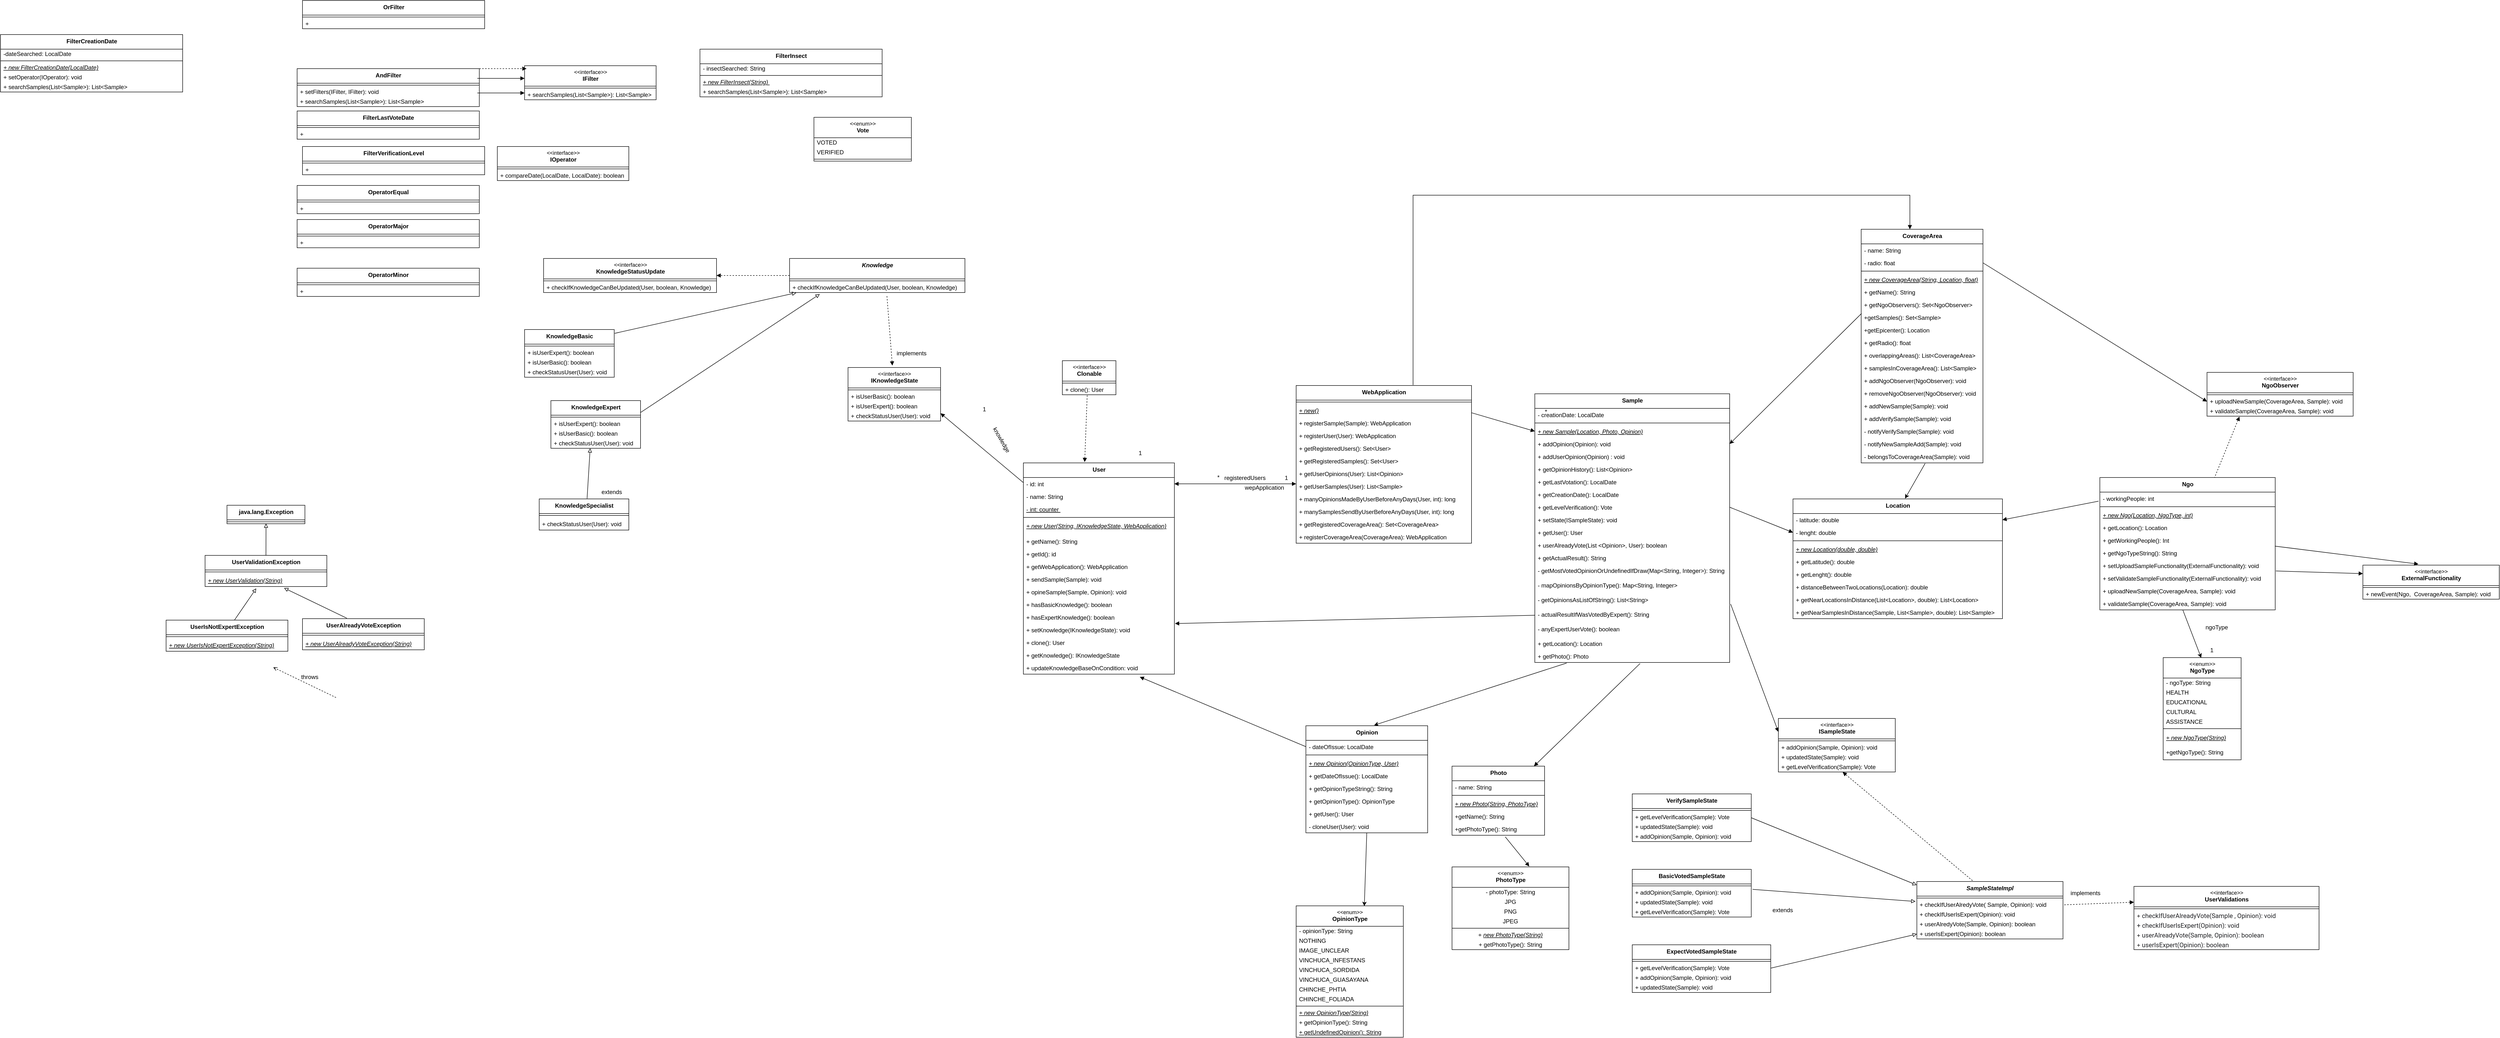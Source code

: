 <mxfile version="18.2.1" type="github">
  <diagram id="ae7LBZ6DJG40jsGKR7rI" name="Page-1">
    <mxGraphModel dx="4176" dy="438" grid="1" gridSize="10" guides="1" tooltips="1" connect="1" arrows="1" fold="1" page="1" pageScale="1" pageWidth="827" pageHeight="1169" math="0" shadow="0">
      <root>
        <mxCell id="0" />
        <mxCell id="1" parent="0" />
        <mxCell id="K2JFEXqpJTepmIrNeF1m-1" value="&lt;span style=&quot;font-size: 12px ; font-weight: 700&quot;&gt;User&lt;/span&gt;" style="swimlane;fontStyle=0;align=center;verticalAlign=top;childLayout=stackLayout;horizontal=1;startSize=30;horizontalStack=0;resizeParent=1;resizeParentMax=0;resizeLast=0;collapsible=0;marginBottom=0;html=1;labelBackgroundColor=none;labelBorderColor=none;fontSize=11;" parent="1" vertex="1">
          <mxGeometry x="-990" y="1250" width="310" height="434" as="geometry" />
        </mxCell>
        <mxCell id="pHlB20BNlkgOtDpx7atT-137" value="- id: int" style="text;strokeColor=none;fillColor=none;align=left;verticalAlign=top;spacingLeft=4;spacingRight=4;overflow=hidden;rotatable=0;points=[[0,0.5],[1,0.5]];portConstraint=eastwest;fontStyle=0" parent="K2JFEXqpJTepmIrNeF1m-1" vertex="1">
          <mxGeometry y="30" width="310" height="26" as="geometry" />
        </mxCell>
        <mxCell id="O7m9tue0CmrLmK0lqsz_-73" value="- name: String" style="text;strokeColor=none;fillColor=none;align=left;verticalAlign=top;spacingLeft=4;spacingRight=4;overflow=hidden;rotatable=0;points=[[0,0.5],[1,0.5]];portConstraint=eastwest;fontStyle=0" parent="K2JFEXqpJTepmIrNeF1m-1" vertex="1">
          <mxGeometry y="56" width="310" height="26" as="geometry" />
        </mxCell>
        <mxCell id="-q0EUT8JvktaprCaDrNs-48" value="- int: counter " style="text;strokeColor=none;fillColor=none;align=left;verticalAlign=top;spacingLeft=4;spacingRight=4;overflow=hidden;rotatable=0;points=[[0,0.5],[1,0.5]];portConstraint=eastwest;fontStyle=4" parent="K2JFEXqpJTepmIrNeF1m-1" vertex="1">
          <mxGeometry y="82" width="310" height="26" as="geometry" />
        </mxCell>
        <mxCell id="K2JFEXqpJTepmIrNeF1m-3" value="" style="line;strokeWidth=1;fillColor=none;align=left;verticalAlign=middle;spacingTop=-1;spacingLeft=3;spacingRight=3;rotatable=0;labelPosition=right;points=[];portConstraint=eastwest;labelBackgroundColor=none;labelBorderColor=none;fontSize=11;html=1;" parent="K2JFEXqpJTepmIrNeF1m-1" vertex="1">
          <mxGeometry y="108" width="310" height="8" as="geometry" />
        </mxCell>
        <mxCell id="AvihFjAqHNHrfM0knBo_-65" value="+ new User(String, IKnowledgeState, WebApplication)" style="text;strokeColor=none;fillColor=none;align=left;verticalAlign=top;spacingLeft=4;spacingRight=4;overflow=hidden;rotatable=0;points=[[0,0.5],[1,0.5]];portConstraint=eastwest;fontStyle=6;whiteSpace=wrap;" parent="K2JFEXqpJTepmIrNeF1m-1" vertex="1">
          <mxGeometry y="116" width="310" height="32" as="geometry" />
        </mxCell>
        <mxCell id="O7m9tue0CmrLmK0lqsz_-75" value="+ getName(): String" style="text;strokeColor=none;fillColor=none;align=left;verticalAlign=top;spacingLeft=4;spacingRight=4;overflow=hidden;rotatable=0;points=[[0,0.5],[1,0.5]];portConstraint=eastwest;fontStyle=0" parent="K2JFEXqpJTepmIrNeF1m-1" vertex="1">
          <mxGeometry y="148" width="310" height="26" as="geometry" />
        </mxCell>
        <mxCell id="-q0EUT8JvktaprCaDrNs-50" value="+ getId(): id" style="text;strokeColor=none;fillColor=none;align=left;verticalAlign=top;spacingLeft=4;spacingRight=4;overflow=hidden;rotatable=0;points=[[0,0.5],[1,0.5]];portConstraint=eastwest;fontStyle=0" parent="K2JFEXqpJTepmIrNeF1m-1" vertex="1">
          <mxGeometry y="174" width="310" height="26" as="geometry" />
        </mxCell>
        <mxCell id="-q0EUT8JvktaprCaDrNs-51" value="+ getWebApplication(): WebApplication" style="text;strokeColor=none;fillColor=none;align=left;verticalAlign=top;spacingLeft=4;spacingRight=4;overflow=hidden;rotatable=0;points=[[0,0.5],[1,0.5]];portConstraint=eastwest;fontStyle=0" parent="K2JFEXqpJTepmIrNeF1m-1" vertex="1">
          <mxGeometry y="200" width="310" height="26" as="geometry" />
        </mxCell>
        <mxCell id="-q0EUT8JvktaprCaDrNs-62" value="+ sendSample(Sample): void" style="text;strokeColor=none;fillColor=none;align=left;verticalAlign=top;spacingLeft=4;spacingRight=4;overflow=hidden;rotatable=0;points=[[0,0.5],[1,0.5]];portConstraint=eastwest;fontStyle=0" parent="K2JFEXqpJTepmIrNeF1m-1" vertex="1">
          <mxGeometry y="226" width="310" height="26" as="geometry" />
        </mxCell>
        <mxCell id="AvihFjAqHNHrfM0knBo_-64" value="+ opineSample(Sample, Opinion): void" style="text;strokeColor=none;fillColor=none;align=left;verticalAlign=top;spacingLeft=4;spacingRight=4;overflow=hidden;rotatable=0;points=[[0,0.5],[1,0.5]];portConstraint=eastwest;fontStyle=0" parent="K2JFEXqpJTepmIrNeF1m-1" vertex="1">
          <mxGeometry y="252" width="310" height="26" as="geometry" />
        </mxCell>
        <mxCell id="-q0EUT8JvktaprCaDrNs-54" value="+ hasBasicKnowledge(): boolean" style="text;strokeColor=none;fillColor=none;align=left;verticalAlign=top;spacingLeft=4;spacingRight=4;overflow=hidden;rotatable=0;points=[[0,0.5],[1,0.5]];portConstraint=eastwest;fontStyle=0" parent="K2JFEXqpJTepmIrNeF1m-1" vertex="1">
          <mxGeometry y="278" width="310" height="26" as="geometry" />
        </mxCell>
        <mxCell id="-q0EUT8JvktaprCaDrNs-55" value="+ hasExpertKnowledge(): boolean" style="text;strokeColor=none;fillColor=none;align=left;verticalAlign=top;spacingLeft=4;spacingRight=4;overflow=hidden;rotatable=0;points=[[0,0.5],[1,0.5]];portConstraint=eastwest;fontStyle=0" parent="K2JFEXqpJTepmIrNeF1m-1" vertex="1">
          <mxGeometry y="304" width="310" height="26" as="geometry" />
        </mxCell>
        <mxCell id="-q0EUT8JvktaprCaDrNs-57" value="+ setKnowledge(IKnowledgeState): void&#xa;" style="text;strokeColor=none;fillColor=none;align=left;verticalAlign=top;spacingLeft=4;spacingRight=4;overflow=hidden;rotatable=0;points=[[0,0.5],[1,0.5]];portConstraint=eastwest;fontStyle=0" parent="K2JFEXqpJTepmIrNeF1m-1" vertex="1">
          <mxGeometry y="330" width="310" height="26" as="geometry" />
        </mxCell>
        <mxCell id="-q0EUT8JvktaprCaDrNs-59" value="+ clone(): User" style="text;strokeColor=none;fillColor=none;align=left;verticalAlign=top;spacingLeft=4;spacingRight=4;overflow=hidden;rotatable=0;points=[[0,0.5],[1,0.5]];portConstraint=eastwest;fontStyle=0" parent="K2JFEXqpJTepmIrNeF1m-1" vertex="1">
          <mxGeometry y="356" width="310" height="26" as="geometry" />
        </mxCell>
        <mxCell id="-q0EUT8JvktaprCaDrNs-60" value="+ getKnowledge(): IKnowledgeState" style="text;strokeColor=none;fillColor=none;align=left;verticalAlign=top;spacingLeft=4;spacingRight=4;overflow=hidden;rotatable=0;points=[[0,0.5],[1,0.5]];portConstraint=eastwest;fontStyle=0" parent="K2JFEXqpJTepmIrNeF1m-1" vertex="1">
          <mxGeometry y="382" width="310" height="26" as="geometry" />
        </mxCell>
        <mxCell id="-q0EUT8JvktaprCaDrNs-61" value="+ updateKnowledgeBaseOnCondition: void" style="text;strokeColor=none;fillColor=none;align=left;verticalAlign=top;spacingLeft=4;spacingRight=4;overflow=hidden;rotatable=0;points=[[0,0.5],[1,0.5]];portConstraint=eastwest;fontStyle=0" parent="K2JFEXqpJTepmIrNeF1m-1" vertex="1">
          <mxGeometry y="408" width="310" height="26" as="geometry" />
        </mxCell>
        <mxCell id="K2JFEXqpJTepmIrNeF1m-9" value="&amp;lt;&amp;lt;interface&amp;gt;&amp;gt;&lt;br&gt;&lt;b style=&quot;font-size: 12px;&quot;&gt;IKnowledgeState&lt;/b&gt;" style="swimlane;fontStyle=0;align=center;verticalAlign=top;childLayout=stackLayout;horizontal=1;startSize=42;horizontalStack=0;resizeParent=1;resizeParentMax=0;resizeLast=0;collapsible=0;marginBottom=0;html=1;labelBackgroundColor=none;labelBorderColor=none;fontSize=11;" parent="1" vertex="1">
          <mxGeometry x="-1350" y="1054" width="190" height="110" as="geometry" />
        </mxCell>
        <mxCell id="K2JFEXqpJTepmIrNeF1m-10" value="" style="line;strokeWidth=1;fillColor=none;align=left;verticalAlign=middle;spacingTop=-1;spacingLeft=3;spacingRight=3;rotatable=0;labelPosition=right;points=[];portConstraint=eastwest;labelBackgroundColor=none;labelBorderColor=none;fontSize=11;html=1;" parent="K2JFEXqpJTepmIrNeF1m-9" vertex="1">
          <mxGeometry y="42" width="190" height="8" as="geometry" />
        </mxCell>
        <mxCell id="AvihFjAqHNHrfM0knBo_-20" value="&lt;span style=&quot;font-size: 12px&quot;&gt;+ isUserBasic(): boolean&lt;/span&gt;" style="text;html=1;strokeColor=none;fillColor=none;align=left;verticalAlign=middle;spacingLeft=4;spacingRight=4;overflow=hidden;rotatable=0;points=[[0,0.5],[1,0.5]];portConstraint=eastwest;labelBackgroundColor=none;labelBorderColor=none;fontSize=11;" parent="K2JFEXqpJTepmIrNeF1m-9" vertex="1">
          <mxGeometry y="50" width="190" height="20" as="geometry" />
        </mxCell>
        <mxCell id="AvihFjAqHNHrfM0knBo_-19" value="&lt;span style=&quot;font-size: 12px&quot;&gt;+ isUserExpert(): boolean&lt;/span&gt;" style="text;html=1;strokeColor=none;fillColor=none;align=left;verticalAlign=middle;spacingLeft=4;spacingRight=4;overflow=hidden;rotatable=0;points=[[0,0.5],[1,0.5]];portConstraint=eastwest;labelBackgroundColor=none;labelBorderColor=none;fontSize=11;" parent="K2JFEXqpJTepmIrNeF1m-9" vertex="1">
          <mxGeometry y="70" width="190" height="20" as="geometry" />
        </mxCell>
        <mxCell id="AvihFjAqHNHrfM0knBo_-21" value="&lt;font style=&quot;font-size: 12px;&quot;&gt;+ checkStatusUser(User): void&lt;/font&gt;" style="text;html=1;strokeColor=none;fillColor=none;align=left;verticalAlign=middle;spacingLeft=4;spacingRight=4;overflow=hidden;rotatable=0;points=[[0,0.5],[1,0.5]];portConstraint=eastwest;labelBackgroundColor=none;labelBorderColor=none;fontSize=10;" parent="K2JFEXqpJTepmIrNeF1m-9" vertex="1">
          <mxGeometry y="90" width="190" height="20" as="geometry" />
        </mxCell>
        <mxCell id="pHlB20BNlkgOtDpx7atT-3" value="&lt;span style=&quot;font-size: 12px ; font-weight: 700&quot;&gt;Sample&lt;/span&gt;" style="swimlane;fontStyle=0;align=center;verticalAlign=top;childLayout=stackLayout;horizontal=1;startSize=30;horizontalStack=0;resizeParent=1;resizeParentMax=0;resizeLast=0;collapsible=0;marginBottom=0;html=1;labelBackgroundColor=none;labelBorderColor=none;fontSize=11;" parent="1" vertex="1">
          <mxGeometry x="60" y="1108" width="400" height="552" as="geometry" />
        </mxCell>
        <mxCell id="-q0EUT8JvktaprCaDrNs-36" value="- creationDate: LocalDate" style="text;strokeColor=none;fillColor=none;align=left;verticalAlign=top;spacingLeft=4;spacingRight=4;overflow=hidden;rotatable=0;points=[[0,0.5],[1,0.5]];portConstraint=eastwest;fontStyle=0" parent="pHlB20BNlkgOtDpx7atT-3" vertex="1">
          <mxGeometry y="30" width="400" height="26" as="geometry" />
        </mxCell>
        <mxCell id="pHlB20BNlkgOtDpx7atT-5" value="" style="line;strokeWidth=1;fillColor=none;align=left;verticalAlign=middle;spacingTop=-1;spacingLeft=3;spacingRight=3;rotatable=0;labelPosition=right;points=[];portConstraint=eastwest;labelBackgroundColor=none;labelBorderColor=none;fontSize=11;html=1;" parent="pHlB20BNlkgOtDpx7atT-3" vertex="1">
          <mxGeometry y="56" width="400" height="8" as="geometry" />
        </mxCell>
        <mxCell id="6lASS8veZX1gM6u_2w7_-21" value="+ new Sample(Location, Photo, Opinion)" style="text;strokeColor=none;fillColor=none;align=left;verticalAlign=top;spacingLeft=4;spacingRight=4;overflow=hidden;rotatable=0;points=[[0,0.5],[1,0.5]];portConstraint=eastwest;fontStyle=6" parent="pHlB20BNlkgOtDpx7atT-3" vertex="1">
          <mxGeometry y="64" width="400" height="26" as="geometry" />
        </mxCell>
        <mxCell id="6lASS8veZX1gM6u_2w7_-22" value="+ addOpinion(Opinion): void" style="text;strokeColor=none;fillColor=none;align=left;verticalAlign=top;spacingLeft=4;spacingRight=4;overflow=hidden;rotatable=0;points=[[0,0.5],[1,0.5]];portConstraint=eastwest;fontStyle=0" parent="pHlB20BNlkgOtDpx7atT-3" vertex="1">
          <mxGeometry y="90" width="400" height="26" as="geometry" />
        </mxCell>
        <mxCell id="pHlB20BNlkgOtDpx7atT-6" value="+ addUserOpinion(Opinion) : void" style="text;strokeColor=none;fillColor=none;align=left;verticalAlign=top;spacingLeft=4;spacingRight=4;overflow=hidden;rotatable=0;points=[[0,0.5],[1,0.5]];portConstraint=eastwest;fontStyle=0" parent="pHlB20BNlkgOtDpx7atT-3" vertex="1">
          <mxGeometry y="116" width="400" height="26" as="geometry" />
        </mxCell>
        <mxCell id="_neJQCjdiO2XLyn74PPV-9" value="+ getOpinionHistory(): List&lt;Opinion&gt;" style="text;strokeColor=none;fillColor=none;align=left;verticalAlign=top;spacingLeft=4;spacingRight=4;overflow=hidden;rotatable=0;points=[[0,0.5],[1,0.5]];portConstraint=eastwest;fontStyle=0" parent="pHlB20BNlkgOtDpx7atT-3" vertex="1">
          <mxGeometry y="142" width="400" height="26" as="geometry" />
        </mxCell>
        <mxCell id="_neJQCjdiO2XLyn74PPV-10" value="+ getLastVotation(): LocalDate" style="text;strokeColor=none;fillColor=none;align=left;verticalAlign=top;spacingLeft=4;spacingRight=4;overflow=hidden;rotatable=0;points=[[0,0.5],[1,0.5]];portConstraint=eastwest;fontStyle=0" parent="pHlB20BNlkgOtDpx7atT-3" vertex="1">
          <mxGeometry y="168" width="400" height="26" as="geometry" />
        </mxCell>
        <mxCell id="_neJQCjdiO2XLyn74PPV-11" value="+ getCreationDate(): LocalDate" style="text;strokeColor=none;fillColor=none;align=left;verticalAlign=top;spacingLeft=4;spacingRight=4;overflow=hidden;rotatable=0;points=[[0,0.5],[1,0.5]];portConstraint=eastwest;fontStyle=0" parent="pHlB20BNlkgOtDpx7atT-3" vertex="1">
          <mxGeometry y="194" width="400" height="26" as="geometry" />
        </mxCell>
        <mxCell id="-q0EUT8JvktaprCaDrNs-41" value="+ getLevelVerification(): Vote" style="text;strokeColor=none;fillColor=none;align=left;verticalAlign=top;spacingLeft=4;spacingRight=4;overflow=hidden;rotatable=0;points=[[0,0.5],[1,0.5]];portConstraint=eastwest;fontStyle=0" parent="pHlB20BNlkgOtDpx7atT-3" vertex="1">
          <mxGeometry y="220" width="400" height="26" as="geometry" />
        </mxCell>
        <mxCell id="-q0EUT8JvktaprCaDrNs-44" value="+ setState(ISampleState): void" style="text;strokeColor=none;fillColor=none;align=left;verticalAlign=top;spacingLeft=4;spacingRight=4;overflow=hidden;rotatable=0;points=[[0,0.5],[1,0.5]];portConstraint=eastwest;fontStyle=0" parent="pHlB20BNlkgOtDpx7atT-3" vertex="1">
          <mxGeometry y="246" width="400" height="26" as="geometry" />
        </mxCell>
        <mxCell id="6lASS8veZX1gM6u_2w7_-23" value="+ getUser(): User" style="text;strokeColor=none;fillColor=none;align=left;verticalAlign=top;spacingLeft=4;spacingRight=4;overflow=hidden;rotatable=0;points=[[0,0.5],[1,0.5]];portConstraint=eastwest;fontStyle=0" parent="pHlB20BNlkgOtDpx7atT-3" vertex="1">
          <mxGeometry y="272" width="400" height="26" as="geometry" />
        </mxCell>
        <mxCell id="-q0EUT8JvktaprCaDrNs-45" value="+ userAlreadyVote(List &lt;Opinion&gt;, User): boolean" style="text;strokeColor=none;fillColor=none;align=left;verticalAlign=top;spacingLeft=4;spacingRight=4;overflow=hidden;rotatable=0;points=[[0,0.5],[1,0.5]];portConstraint=eastwest;fontStyle=0" parent="pHlB20BNlkgOtDpx7atT-3" vertex="1">
          <mxGeometry y="298" width="400" height="26" as="geometry" />
        </mxCell>
        <mxCell id="-q0EUT8JvktaprCaDrNs-46" value="+ getActualResult(): String" style="text;strokeColor=none;fillColor=none;align=left;verticalAlign=top;spacingLeft=4;spacingRight=4;overflow=hidden;rotatable=0;points=[[0,0.5],[1,0.5]];portConstraint=eastwest;fontStyle=0" parent="pHlB20BNlkgOtDpx7atT-3" vertex="1">
          <mxGeometry y="324" width="400" height="26" as="geometry" />
        </mxCell>
        <mxCell id="6lASS8veZX1gM6u_2w7_-24" value="- getMostVotedOpinionOrUndefinedIfDraw(Map&lt;String, Integer&gt;): String" style="text;strokeColor=none;fillColor=none;align=left;verticalAlign=top;spacingLeft=4;spacingRight=4;overflow=hidden;rotatable=0;points=[[0,0.5],[1,0.5]];portConstraint=eastwest;fontStyle=0" parent="pHlB20BNlkgOtDpx7atT-3" vertex="1">
          <mxGeometry y="350" width="400" height="30" as="geometry" />
        </mxCell>
        <mxCell id="6lASS8veZX1gM6u_2w7_-25" value="- mapOpinionsByOpinionType(): Map&lt;String, Integer&gt;" style="text;strokeColor=none;fillColor=none;align=left;verticalAlign=top;spacingLeft=4;spacingRight=4;overflow=hidden;rotatable=0;points=[[0,0.5],[1,0.5]];portConstraint=eastwest;fontStyle=0" parent="pHlB20BNlkgOtDpx7atT-3" vertex="1">
          <mxGeometry y="380" width="400" height="30" as="geometry" />
        </mxCell>
        <mxCell id="6lASS8veZX1gM6u_2w7_-26" value="- getOpinionsAsListOfString(): List&lt;String&gt;&#xa;&#xa;" style="text;strokeColor=none;fillColor=none;align=left;verticalAlign=top;spacingLeft=4;spacingRight=4;overflow=hidden;rotatable=0;points=[[0,0.5],[1,0.5]];portConstraint=eastwest;fontStyle=0" parent="pHlB20BNlkgOtDpx7atT-3" vertex="1">
          <mxGeometry y="410" width="400" height="30" as="geometry" />
        </mxCell>
        <mxCell id="6lASS8veZX1gM6u_2w7_-27" value="- actualResultIfWasVotedByExpert(): String&#xa;" style="text;strokeColor=none;fillColor=none;align=left;verticalAlign=top;spacingLeft=4;spacingRight=4;overflow=hidden;rotatable=0;points=[[0,0.5],[1,0.5]];portConstraint=eastwest;fontStyle=0" parent="pHlB20BNlkgOtDpx7atT-3" vertex="1">
          <mxGeometry y="440" width="400" height="30" as="geometry" />
        </mxCell>
        <mxCell id="6lASS8veZX1gM6u_2w7_-28" value="- anyExpertUserVote(): boolean" style="text;strokeColor=none;fillColor=none;align=left;verticalAlign=top;spacingLeft=4;spacingRight=4;overflow=hidden;rotatable=0;points=[[0,0.5],[1,0.5]];portConstraint=eastwest;fontStyle=0" parent="pHlB20BNlkgOtDpx7atT-3" vertex="1">
          <mxGeometry y="470" width="400" height="30" as="geometry" />
        </mxCell>
        <mxCell id="6lASS8veZX1gM6u_2w7_-31" value="+ getLocation(): Location" style="text;strokeColor=none;fillColor=none;align=left;verticalAlign=top;spacingLeft=4;spacingRight=4;overflow=hidden;rotatable=0;points=[[0,0.5],[1,0.5]];portConstraint=eastwest;fontStyle=0" parent="pHlB20BNlkgOtDpx7atT-3" vertex="1">
          <mxGeometry y="500" width="400" height="26" as="geometry" />
        </mxCell>
        <mxCell id="6lASS8veZX1gM6u_2w7_-32" value="+ getPhoto(): Photo" style="text;strokeColor=none;fillColor=none;align=left;verticalAlign=top;spacingLeft=4;spacingRight=4;overflow=hidden;rotatable=0;points=[[0,0.5],[1,0.5]];portConstraint=eastwest;fontStyle=0" parent="pHlB20BNlkgOtDpx7atT-3" vertex="1">
          <mxGeometry y="526" width="400" height="26" as="geometry" />
        </mxCell>
        <mxCell id="pHlB20BNlkgOtDpx7atT-100" value="&lt;span style=&quot;font-size: 12px;&quot;&gt;&lt;b&gt;Photo&lt;/b&gt;&lt;/span&gt;" style="swimlane;fontStyle=0;align=center;verticalAlign=top;childLayout=stackLayout;horizontal=1;startSize=30;horizontalStack=0;resizeParent=1;resizeParentMax=0;resizeLast=0;collapsible=0;marginBottom=0;html=1;labelBackgroundColor=none;labelBorderColor=none;fontSize=11;" parent="1" vertex="1">
          <mxGeometry x="-110" y="1873" width="190" height="142" as="geometry" />
        </mxCell>
        <mxCell id="pHlB20BNlkgOtDpx7atT-103" value="- name: String" style="text;strokeColor=none;fillColor=none;align=left;verticalAlign=top;spacingLeft=4;spacingRight=4;overflow=hidden;rotatable=0;points=[[0,0.5],[1,0.5]];portConstraint=eastwest;fontStyle=0" parent="pHlB20BNlkgOtDpx7atT-100" vertex="1">
          <mxGeometry y="30" width="190" height="26" as="geometry" />
        </mxCell>
        <mxCell id="pHlB20BNlkgOtDpx7atT-102" value="" style="line;strokeWidth=1;fillColor=none;align=left;verticalAlign=middle;spacingTop=-1;spacingLeft=3;spacingRight=3;rotatable=0;labelPosition=right;points=[];portConstraint=eastwest;labelBackgroundColor=none;labelBorderColor=none;fontSize=11;html=1;" parent="pHlB20BNlkgOtDpx7atT-100" vertex="1">
          <mxGeometry y="56" width="190" height="8" as="geometry" />
        </mxCell>
        <mxCell id="-q0EUT8JvktaprCaDrNs-32" value="+ new Photo(String, PhotoType)" style="text;strokeColor=none;fillColor=none;align=left;verticalAlign=top;spacingLeft=4;spacingRight=4;overflow=hidden;rotatable=0;points=[[0,0.5],[1,0.5]];portConstraint=eastwest;fontStyle=6" parent="pHlB20BNlkgOtDpx7atT-100" vertex="1">
          <mxGeometry y="64" width="190" height="26" as="geometry" />
        </mxCell>
        <mxCell id="-q0EUT8JvktaprCaDrNs-33" value="+getName(): String" style="text;strokeColor=none;fillColor=none;align=left;verticalAlign=top;spacingLeft=4;spacingRight=4;overflow=hidden;rotatable=0;points=[[0,0.5],[1,0.5]];portConstraint=eastwest;fontStyle=0" parent="pHlB20BNlkgOtDpx7atT-100" vertex="1">
          <mxGeometry y="90" width="190" height="26" as="geometry" />
        </mxCell>
        <mxCell id="-q0EUT8JvktaprCaDrNs-34" value="+getPhotoType(): String" style="text;strokeColor=none;fillColor=none;align=left;verticalAlign=top;spacingLeft=4;spacingRight=4;overflow=hidden;rotatable=0;points=[[0,0.5],[1,0.5]];portConstraint=eastwest;fontStyle=0" parent="pHlB20BNlkgOtDpx7atT-100" vertex="1">
          <mxGeometry y="116" width="190" height="26" as="geometry" />
        </mxCell>
        <mxCell id="cK6lhMqTZY_zGtxXsKJP-35" value="&lt;b style=&quot;font-size: 12px;&quot;&gt;KnowledgeBasic&lt;/b&gt;" style="swimlane;fontStyle=0;align=center;verticalAlign=top;childLayout=stackLayout;horizontal=1;startSize=30;horizontalStack=0;resizeParent=1;resizeParentMax=0;resizeLast=0;collapsible=0;marginBottom=0;html=1;labelBackgroundColor=none;labelBorderColor=none;fontSize=11;" parent="1" vertex="1">
          <mxGeometry x="-2014" y="976" width="184" height="98" as="geometry" />
        </mxCell>
        <mxCell id="cK6lhMqTZY_zGtxXsKJP-36" value="" style="line;strokeWidth=1;fillColor=none;align=left;verticalAlign=middle;spacingTop=-1;spacingLeft=3;spacingRight=3;rotatable=0;labelPosition=right;points=[];portConstraint=eastwest;labelBackgroundColor=none;labelBorderColor=none;fontSize=11;html=1;" parent="cK6lhMqTZY_zGtxXsKJP-35" vertex="1">
          <mxGeometry y="30" width="184" height="8" as="geometry" />
        </mxCell>
        <mxCell id="AvihFjAqHNHrfM0knBo_-27" value="&lt;span style=&quot;font-size: 12px&quot;&gt;+ isUserExpert(): boolean&lt;/span&gt;" style="text;html=1;strokeColor=none;fillColor=none;align=left;verticalAlign=middle;spacingLeft=4;spacingRight=4;overflow=hidden;rotatable=0;points=[[0,0.5],[1,0.5]];portConstraint=eastwest;labelBackgroundColor=none;labelBorderColor=none;fontSize=11;" parent="cK6lhMqTZY_zGtxXsKJP-35" vertex="1">
          <mxGeometry y="38" width="184" height="20" as="geometry" />
        </mxCell>
        <mxCell id="AvihFjAqHNHrfM0knBo_-28" value="&lt;span style=&quot;font-size: 12px&quot;&gt;+ isUserBasic(): boolean&lt;/span&gt;" style="text;html=1;strokeColor=none;fillColor=none;align=left;verticalAlign=middle;spacingLeft=4;spacingRight=4;overflow=hidden;rotatable=0;points=[[0,0.5],[1,0.5]];portConstraint=eastwest;labelBackgroundColor=none;labelBorderColor=none;fontSize=11;" parent="cK6lhMqTZY_zGtxXsKJP-35" vertex="1">
          <mxGeometry y="58" width="184" height="20" as="geometry" />
        </mxCell>
        <mxCell id="AvihFjAqHNHrfM0knBo_-29" value="&lt;span style=&quot;font-size: 12px;&quot;&gt;+ checkStatusUser(User): void&lt;/span&gt;" style="text;html=1;strokeColor=none;fillColor=none;align=left;verticalAlign=middle;spacingLeft=4;spacingRight=4;overflow=hidden;rotatable=0;points=[[0,0.5],[1,0.5]];portConstraint=eastwest;labelBackgroundColor=none;labelBorderColor=none;fontSize=11;" parent="cK6lhMqTZY_zGtxXsKJP-35" vertex="1">
          <mxGeometry y="78" width="184" height="20" as="geometry" />
        </mxCell>
        <mxCell id="cK6lhMqTZY_zGtxXsKJP-38" value="&lt;b style=&quot;font-size: 12px;&quot;&gt;KnowledgeExpert&lt;/b&gt;" style="swimlane;fontStyle=0;align=center;verticalAlign=top;childLayout=stackLayout;horizontal=1;startSize=30;horizontalStack=0;resizeParent=1;resizeParentMax=0;resizeLast=0;collapsible=0;marginBottom=0;html=1;labelBackgroundColor=none;labelBorderColor=none;fontSize=11;" parent="1" vertex="1">
          <mxGeometry x="-1960" y="1122" width="184" height="98" as="geometry" />
        </mxCell>
        <mxCell id="cK6lhMqTZY_zGtxXsKJP-39" value="" style="line;strokeWidth=1;fillColor=none;align=left;verticalAlign=middle;spacingTop=-1;spacingLeft=3;spacingRight=3;rotatable=0;labelPosition=right;points=[];portConstraint=eastwest;labelBackgroundColor=none;labelBorderColor=none;fontSize=11;html=1;" parent="cK6lhMqTZY_zGtxXsKJP-38" vertex="1">
          <mxGeometry y="30" width="184" height="8" as="geometry" />
        </mxCell>
        <mxCell id="AvihFjAqHNHrfM0knBo_-32" value="&lt;span style=&quot;font-size: 12px&quot;&gt;+ isUserExpert(): boolean&lt;/span&gt;" style="text;html=1;strokeColor=none;fillColor=none;align=left;verticalAlign=middle;spacingLeft=4;spacingRight=4;overflow=hidden;rotatable=0;points=[[0,0.5],[1,0.5]];portConstraint=eastwest;labelBackgroundColor=none;labelBorderColor=none;fontSize=11;" parent="cK6lhMqTZY_zGtxXsKJP-38" vertex="1">
          <mxGeometry y="38" width="184" height="20" as="geometry" />
        </mxCell>
        <mxCell id="AvihFjAqHNHrfM0knBo_-33" value="&lt;span style=&quot;font-size: 12px&quot;&gt;+ isUserBasic(): boolean&lt;/span&gt;" style="text;html=1;strokeColor=none;fillColor=none;align=left;verticalAlign=middle;spacingLeft=4;spacingRight=4;overflow=hidden;rotatable=0;points=[[0,0.5],[1,0.5]];portConstraint=eastwest;labelBackgroundColor=none;labelBorderColor=none;fontSize=11;" parent="cK6lhMqTZY_zGtxXsKJP-38" vertex="1">
          <mxGeometry y="58" width="184" height="20" as="geometry" />
        </mxCell>
        <mxCell id="AvihFjAqHNHrfM0knBo_-34" value="&lt;span style=&quot;font-size: 12px&quot;&gt;+ checkStatusUser(User): void&lt;/span&gt;" style="text;html=1;strokeColor=none;fillColor=none;align=left;verticalAlign=middle;spacingLeft=4;spacingRight=4;overflow=hidden;rotatable=0;points=[[0,0.5],[1,0.5]];portConstraint=eastwest;labelBackgroundColor=none;labelBorderColor=none;fontSize=11;" parent="cK6lhMqTZY_zGtxXsKJP-38" vertex="1">
          <mxGeometry y="78" width="184" height="20" as="geometry" />
        </mxCell>
        <mxCell id="cK6lhMqTZY_zGtxXsKJP-41" value="&lt;b style=&quot;font-size: 12px;&quot;&gt;Knowledge&lt;/b&gt;&lt;span style=&quot;font-size: 12px;&quot;&gt;&lt;b&gt;Specialist&lt;/b&gt;&lt;/span&gt;" style="swimlane;fontStyle=0;align=center;verticalAlign=top;childLayout=stackLayout;horizontal=1;startSize=30;horizontalStack=0;resizeParent=1;resizeParentMax=0;resizeLast=0;collapsible=0;marginBottom=0;html=1;labelBackgroundColor=none;labelBorderColor=none;fontSize=11;" parent="1" vertex="1">
          <mxGeometry x="-1984" y="1324" width="184" height="64" as="geometry" />
        </mxCell>
        <mxCell id="cK6lhMqTZY_zGtxXsKJP-42" value="" style="line;strokeWidth=1;fillColor=none;align=left;verticalAlign=middle;spacingTop=-1;spacingLeft=3;spacingRight=3;rotatable=0;labelPosition=right;points=[];portConstraint=eastwest;labelBackgroundColor=none;labelBorderColor=none;fontSize=11;html=1;" parent="cK6lhMqTZY_zGtxXsKJP-41" vertex="1">
          <mxGeometry y="30" width="184" height="8" as="geometry" />
        </mxCell>
        <mxCell id="cK6lhMqTZY_zGtxXsKJP-43" value="+ checkStatusUser(User): void" style="text;strokeColor=none;fillColor=none;align=left;verticalAlign=top;spacingLeft=4;spacingRight=4;overflow=hidden;rotatable=0;points=[[0,0.5],[1,0.5]];portConstraint=eastwest;fontStyle=0" parent="cK6lhMqTZY_zGtxXsKJP-41" vertex="1">
          <mxGeometry y="38" width="184" height="26" as="geometry" />
        </mxCell>
        <mxCell id="AvihFjAqHNHrfM0knBo_-1" value="&lt;span style=&quot;font-size: 12px ; font-weight: 700&quot;&gt;WebApplication&lt;/span&gt;" style="swimlane;fontStyle=0;align=center;verticalAlign=top;childLayout=stackLayout;horizontal=1;startSize=30;horizontalStack=0;resizeParent=1;resizeParentMax=0;resizeLast=0;collapsible=0;marginBottom=0;html=1;labelBackgroundColor=none;labelBorderColor=none;fontSize=11;" parent="1" vertex="1">
          <mxGeometry x="-430" y="1091" width="360" height="324" as="geometry" />
        </mxCell>
        <mxCell id="AvihFjAqHNHrfM0knBo_-3" value="" style="line;strokeWidth=1;fillColor=none;align=left;verticalAlign=middle;spacingTop=-1;spacingLeft=3;spacingRight=3;rotatable=0;labelPosition=right;points=[];portConstraint=eastwest;labelBackgroundColor=none;labelBorderColor=none;fontSize=11;html=1;" parent="AvihFjAqHNHrfM0knBo_-1" vertex="1">
          <mxGeometry y="30" width="360" height="8" as="geometry" />
        </mxCell>
        <mxCell id="AvihFjAqHNHrfM0knBo_-4" value="+ new()" style="text;strokeColor=none;fillColor=none;align=left;verticalAlign=top;spacingLeft=4;spacingRight=4;overflow=hidden;rotatable=0;points=[[0,0.5],[1,0.5]];portConstraint=eastwest;fontStyle=6" parent="AvihFjAqHNHrfM0knBo_-1" vertex="1">
          <mxGeometry y="38" width="360" height="26" as="geometry" />
        </mxCell>
        <mxCell id="O7m9tue0CmrLmK0lqsz_-69" value="+ registerSample(Sample): WebApplication" style="text;strokeColor=none;fillColor=none;align=left;verticalAlign=top;spacingLeft=4;spacingRight=4;overflow=hidden;rotatable=0;points=[[0,0.5],[1,0.5]];portConstraint=eastwest;fontStyle=0" parent="AvihFjAqHNHrfM0knBo_-1" vertex="1">
          <mxGeometry y="64" width="360" height="26" as="geometry" />
        </mxCell>
        <mxCell id="O7m9tue0CmrLmK0lqsz_-70" value="+ registerUser(User): WebApplication" style="text;strokeColor=none;fillColor=none;align=left;verticalAlign=top;spacingLeft=4;spacingRight=4;overflow=hidden;rotatable=0;points=[[0,0.5],[1,0.5]];portConstraint=eastwest;fontStyle=0" parent="AvihFjAqHNHrfM0knBo_-1" vertex="1">
          <mxGeometry y="90" width="360" height="26" as="geometry" />
        </mxCell>
        <mxCell id="O7m9tue0CmrLmK0lqsz_-71" value="+ getRegisteredUsers(): Set&lt;User&gt;" style="text;strokeColor=none;fillColor=none;align=left;verticalAlign=top;spacingLeft=4;spacingRight=4;overflow=hidden;rotatable=0;points=[[0,0.5],[1,0.5]];portConstraint=eastwest;fontStyle=0" parent="AvihFjAqHNHrfM0knBo_-1" vertex="1">
          <mxGeometry y="116" width="360" height="26" as="geometry" />
        </mxCell>
        <mxCell id="O7m9tue0CmrLmK0lqsz_-72" value="+ getRegisteredSamples(): Set&lt;User&gt;" style="text;strokeColor=none;fillColor=none;align=left;verticalAlign=top;spacingLeft=4;spacingRight=4;overflow=hidden;rotatable=0;points=[[0,0.5],[1,0.5]];portConstraint=eastwest;fontStyle=0" parent="AvihFjAqHNHrfM0knBo_-1" vertex="1">
          <mxGeometry y="142" width="360" height="26" as="geometry" />
        </mxCell>
        <mxCell id="-q0EUT8JvktaprCaDrNs-77" value="+ getUserOpinions(User): List&lt;Opinion&gt;" style="text;strokeColor=none;fillColor=none;align=left;verticalAlign=top;spacingLeft=4;spacingRight=4;overflow=hidden;rotatable=0;points=[[0,0.5],[1,0.5]];portConstraint=eastwest;fontStyle=0" parent="AvihFjAqHNHrfM0knBo_-1" vertex="1">
          <mxGeometry y="168" width="360" height="26" as="geometry" />
        </mxCell>
        <mxCell id="-q0EUT8JvktaprCaDrNs-80" value="+ getUserSamples(User): List&lt;Sample&gt;" style="text;strokeColor=none;fillColor=none;align=left;verticalAlign=top;spacingLeft=4;spacingRight=4;overflow=hidden;rotatable=0;points=[[0,0.5],[1,0.5]];portConstraint=eastwest;fontStyle=0" parent="AvihFjAqHNHrfM0knBo_-1" vertex="1">
          <mxGeometry y="194" width="360" height="26" as="geometry" />
        </mxCell>
        <mxCell id="-q0EUT8JvktaprCaDrNs-78" value="+ manyOpinionsMadeByUserBeforeAnyDays(User, int): long" style="text;strokeColor=none;fillColor=none;align=left;verticalAlign=top;spacingLeft=4;spacingRight=4;overflow=hidden;rotatable=0;points=[[0,0.5],[1,0.5]];portConstraint=eastwest;fontStyle=0" parent="AvihFjAqHNHrfM0knBo_-1" vertex="1">
          <mxGeometry y="220" width="360" height="26" as="geometry" />
        </mxCell>
        <mxCell id="-q0EUT8JvktaprCaDrNs-79" value="+ manySamplesSendByUserBeforeAnyDays(User, int): long" style="text;strokeColor=none;fillColor=none;align=left;verticalAlign=top;spacingLeft=4;spacingRight=4;overflow=hidden;rotatable=0;points=[[0,0.5],[1,0.5]];portConstraint=eastwest;fontStyle=0" parent="AvihFjAqHNHrfM0knBo_-1" vertex="1">
          <mxGeometry y="246" width="360" height="26" as="geometry" />
        </mxCell>
        <mxCell id="6lASS8veZX1gM6u_2w7_-66" value="+ getRegisteredCoverageArea(): Set&lt;CoverageArea&gt; " style="text;strokeColor=none;fillColor=none;align=left;verticalAlign=top;spacingLeft=4;spacingRight=4;overflow=hidden;rotatable=0;points=[[0,0.5],[1,0.5]];portConstraint=eastwest;fontStyle=0" parent="AvihFjAqHNHrfM0knBo_-1" vertex="1">
          <mxGeometry y="272" width="360" height="26" as="geometry" />
        </mxCell>
        <mxCell id="6lASS8veZX1gM6u_2w7_-67" value="+ registerCoverageArea(CoverageArea): WebApplication" style="text;strokeColor=none;fillColor=none;align=left;verticalAlign=top;spacingLeft=4;spacingRight=4;overflow=hidden;rotatable=0;points=[[0,0.5],[1,0.5]];portConstraint=eastwest;fontStyle=0" parent="AvihFjAqHNHrfM0knBo_-1" vertex="1">
          <mxGeometry y="298" width="360" height="26" as="geometry" />
        </mxCell>
        <mxCell id="AvihFjAqHNHrfM0knBo_-8" value="" style="endArrow=block;html=1;rounded=0;exitX=1;exitY=0.5;exitDx=0;exitDy=0;startArrow=block;startFill=1;endFill=1;" parent="1" source="pHlB20BNlkgOtDpx7atT-137" edge="1">
          <mxGeometry width="50" height="50" relative="1" as="geometry">
            <mxPoint x="-400" y="850" as="sourcePoint" />
            <mxPoint x="-430" y="1293" as="targetPoint" />
          </mxGeometry>
        </mxCell>
        <mxCell id="AvihFjAqHNHrfM0knBo_-9" value="registeredUsers" style="text;html=1;strokeColor=none;fillColor=none;align=center;verticalAlign=middle;whiteSpace=wrap;rounded=0;" parent="1" vertex="1">
          <mxGeometry x="-580" y="1271" width="90" height="20" as="geometry" />
        </mxCell>
        <mxCell id="AvihFjAqHNHrfM0knBo_-11" value="1" style="text;html=1;strokeColor=none;fillColor=none;align=center;verticalAlign=middle;whiteSpace=wrap;rounded=0;" parent="1" vertex="1">
          <mxGeometry x="-470" y="1271" width="40" height="20" as="geometry" />
        </mxCell>
        <mxCell id="AvihFjAqHNHrfM0knBo_-13" value="" style="endArrow=none;html=1;rounded=0;entryX=0;entryY=0.403;entryDx=0;entryDy=0;exitX=1;exitY=0.2;exitDx=0;exitDy=0;startArrow=block;startFill=1;entryPerimeter=0;exitPerimeter=0;" parent="1" source="AvihFjAqHNHrfM0knBo_-21" target="pHlB20BNlkgOtDpx7atT-137" edge="1">
          <mxGeometry width="50" height="50" relative="1" as="geometry">
            <mxPoint x="-1090" y="1090.688" as="sourcePoint" />
            <mxPoint x="-960" y="1188" as="targetPoint" />
          </mxGeometry>
        </mxCell>
        <mxCell id="AvihFjAqHNHrfM0knBo_-14" value="1" style="text;html=1;strokeColor=none;fillColor=none;align=center;verticalAlign=middle;whiteSpace=wrap;rounded=0;" parent="1" vertex="1">
          <mxGeometry x="-1090" y="1130" width="40" height="20" as="geometry" />
        </mxCell>
        <mxCell id="AvihFjAqHNHrfM0knBo_-15" value="knowledge" style="text;html=1;strokeColor=none;fillColor=none;align=center;verticalAlign=middle;whiteSpace=wrap;rounded=0;rotation=60;" parent="1" vertex="1">
          <mxGeometry x="-1080" y="1193" width="90" height="20" as="geometry" />
        </mxCell>
        <mxCell id="AvihFjAqHNHrfM0knBo_-36" value="" style="endArrow=none;html=1;rounded=0;startArrow=block;startFill=0;entryX=0.534;entryY=-0.012;entryDx=0;entryDy=0;entryPerimeter=0;exitX=0.438;exitY=1.002;exitDx=0;exitDy=0;exitPerimeter=0;" parent="1" source="AvihFjAqHNHrfM0knBo_-34" target="cK6lhMqTZY_zGtxXsKJP-41" edge="1">
          <mxGeometry width="50" height="50" relative="1" as="geometry">
            <mxPoint x="-1800" y="1270" as="sourcePoint" />
            <mxPoint x="-1688" y="1178" as="targetPoint" />
          </mxGeometry>
        </mxCell>
        <mxCell id="AvihFjAqHNHrfM0knBo_-40" value="extends" style="text;html=1;strokeColor=none;fillColor=none;align=center;verticalAlign=middle;whiteSpace=wrap;rounded=0;rotation=0;" parent="1" vertex="1">
          <mxGeometry x="-1880" y="1300" width="90" height="20" as="geometry" />
        </mxCell>
        <mxCell id="AvihFjAqHNHrfM0knBo_-41" value="" style="endArrow=none;html=1;rounded=0;entryX=1.001;entryY=0.173;entryDx=0;entryDy=0;startArrow=block;startFill=1;entryPerimeter=0;exitX=0;exitY=0.5;exitDx=0;exitDy=0;" parent="1" source="6lASS8veZX1gM6u_2w7_-21" target="AvihFjAqHNHrfM0knBo_-1" edge="1">
          <mxGeometry width="50" height="50" relative="1" as="geometry">
            <mxPoint x="100.93" y="1108.794" as="sourcePoint" />
            <mxPoint x="-280" y="1210" as="targetPoint" />
          </mxGeometry>
        </mxCell>
        <mxCell id="AvihFjAqHNHrfM0knBo_-43" value="*" style="text;html=1;strokeColor=none;fillColor=none;align=center;verticalAlign=middle;whiteSpace=wrap;rounded=0;" parent="1" vertex="1">
          <mxGeometry x="63" y="1135" width="40" height="20" as="geometry" />
        </mxCell>
        <mxCell id="AvihFjAqHNHrfM0knBo_-45" value="&amp;lt;&amp;lt;enum&amp;gt;&amp;gt;&lt;br&gt;&lt;b style=&quot;font-size: 12px;&quot;&gt;PhotoType&lt;/b&gt;" style="swimlane;fontStyle=0;align=center;verticalAlign=top;childLayout=stackLayout;horizontal=1;startSize=42;horizontalStack=0;resizeParent=1;resizeParentMax=0;resizeLast=0;collapsible=0;marginBottom=0;html=1;labelBackgroundColor=none;labelBorderColor=none;fontSize=11;" parent="1" vertex="1">
          <mxGeometry x="-110" y="2080" width="240" height="170" as="geometry" />
        </mxCell>
        <mxCell id="O7m9tue0CmrLmK0lqsz_-64" value="&lt;span style=&quot;font-size: 12px;&quot;&gt;- photoType: String&lt;/span&gt;" style="text;html=1;strokeColor=none;fillColor=none;align=center;verticalAlign=middle;spacingLeft=4;spacingRight=4;overflow=hidden;rotatable=0;points=[[0,0.5],[1,0.5]];portConstraint=eastwest;labelBackgroundColor=none;labelBorderColor=none;fontSize=11;" parent="AvihFjAqHNHrfM0knBo_-45" vertex="1">
          <mxGeometry y="42" width="240" height="20" as="geometry" />
        </mxCell>
        <mxCell id="AvihFjAqHNHrfM0knBo_-52" value="&lt;span style=&quot;font-size: 12px;&quot;&gt;JPG&lt;/span&gt;" style="text;html=1;strokeColor=none;fillColor=none;align=center;verticalAlign=middle;spacingLeft=4;spacingRight=4;overflow=hidden;rotatable=0;points=[[0,0.5],[1,0.5]];portConstraint=eastwest;labelBackgroundColor=none;labelBorderColor=none;fontSize=11;" parent="AvihFjAqHNHrfM0knBo_-45" vertex="1">
          <mxGeometry y="62" width="240" height="20" as="geometry" />
        </mxCell>
        <mxCell id="AvihFjAqHNHrfM0knBo_-51" value="&lt;span style=&quot;font-size: 12px;&quot;&gt;PNG&lt;/span&gt;" style="text;html=1;strokeColor=none;fillColor=none;align=center;verticalAlign=middle;spacingLeft=4;spacingRight=4;overflow=hidden;rotatable=0;points=[[0,0.5],[1,0.5]];portConstraint=eastwest;labelBackgroundColor=none;labelBorderColor=none;fontSize=11;" parent="AvihFjAqHNHrfM0knBo_-45" vertex="1">
          <mxGeometry y="82" width="240" height="20" as="geometry" />
        </mxCell>
        <mxCell id="AvihFjAqHNHrfM0knBo_-53" value="&lt;span style=&quot;font-size: 12px;&quot;&gt;JPEG&lt;/span&gt;" style="text;html=1;strokeColor=none;fillColor=none;align=center;verticalAlign=middle;spacingLeft=4;spacingRight=4;overflow=hidden;rotatable=0;points=[[0,0.5],[1,0.5]];portConstraint=eastwest;labelBackgroundColor=none;labelBorderColor=none;fontSize=11;" parent="AvihFjAqHNHrfM0knBo_-45" vertex="1">
          <mxGeometry y="102" width="240" height="20" as="geometry" />
        </mxCell>
        <mxCell id="AvihFjAqHNHrfM0knBo_-46" value="" style="line;strokeWidth=1;fillColor=none;align=left;verticalAlign=middle;spacingTop=-1;spacingLeft=3;spacingRight=3;rotatable=0;labelPosition=right;points=[];portConstraint=eastwest;labelBackgroundColor=none;labelBorderColor=none;fontSize=11;html=1;" parent="AvihFjAqHNHrfM0knBo_-45" vertex="1">
          <mxGeometry y="122" width="240" height="8" as="geometry" />
        </mxCell>
        <mxCell id="O7m9tue0CmrLmK0lqsz_-63" value="&lt;span style=&quot;font-size: 12px;&quot;&gt;+ &lt;i&gt;&lt;u&gt;new PhotoType(String)&lt;/u&gt;&lt;/i&gt;&lt;/span&gt;" style="text;html=1;strokeColor=none;fillColor=none;align=center;verticalAlign=middle;spacingLeft=4;spacingRight=4;overflow=hidden;rotatable=0;points=[[0,0.5],[1,0.5]];portConstraint=eastwest;labelBackgroundColor=none;labelBorderColor=none;fontSize=11;" parent="AvihFjAqHNHrfM0knBo_-45" vertex="1">
          <mxGeometry y="130" width="240" height="20" as="geometry" />
        </mxCell>
        <mxCell id="6lASS8veZX1gM6u_2w7_-39" value="&lt;span style=&quot;font-size: 12px;&quot;&gt;+ getPhotoType(): String&lt;/span&gt;" style="text;html=1;strokeColor=none;fillColor=none;align=center;verticalAlign=middle;spacingLeft=4;spacingRight=4;overflow=hidden;rotatable=0;points=[[0,0.5],[1,0.5]];portConstraint=eastwest;labelBackgroundColor=none;labelBorderColor=none;fontSize=11;" parent="AvihFjAqHNHrfM0knBo_-45" vertex="1">
          <mxGeometry y="150" width="240" height="20" as="geometry" />
        </mxCell>
        <mxCell id="AvihFjAqHNHrfM0knBo_-58" value="" style="endArrow=none;html=1;rounded=0;startArrow=block;startFill=1;exitX=0.661;exitY=-0.006;exitDx=0;exitDy=0;entryX=0.575;entryY=1.123;entryDx=0;entryDy=0;entryPerimeter=0;exitPerimeter=0;" parent="1" source="AvihFjAqHNHrfM0knBo_-45" target="-q0EUT8JvktaprCaDrNs-34" edge="1">
          <mxGeometry width="50" height="50" relative="1" as="geometry">
            <mxPoint x="-120" y="1926" as="sourcePoint" />
            <mxPoint x="20" y="1929.0" as="targetPoint" />
          </mxGeometry>
        </mxCell>
        <mxCell id="RBOuoibxZ1ReFKzT3zMZ-1" value="&lt;span style=&quot;font-size: 12px;&quot;&gt;&lt;b&gt;Opinion&lt;/b&gt;&lt;/span&gt;" style="swimlane;fontStyle=0;align=center;verticalAlign=top;childLayout=stackLayout;horizontal=1;startSize=30;horizontalStack=0;resizeParent=1;resizeParentMax=0;resizeLast=0;collapsible=0;marginBottom=0;html=1;labelBackgroundColor=none;labelBorderColor=none;fontSize=11;" parent="1" vertex="1">
          <mxGeometry x="-410" y="1790" width="250" height="220" as="geometry" />
        </mxCell>
        <mxCell id="RBOuoibxZ1ReFKzT3zMZ-2" value="- dateOfIssue: LocalDate" style="text;strokeColor=none;fillColor=none;align=left;verticalAlign=top;spacingLeft=4;spacingRight=4;overflow=hidden;rotatable=0;points=[[0,0.5],[1,0.5]];portConstraint=eastwest;fontStyle=0" parent="RBOuoibxZ1ReFKzT3zMZ-1" vertex="1">
          <mxGeometry y="30" width="250" height="26" as="geometry" />
        </mxCell>
        <mxCell id="RBOuoibxZ1ReFKzT3zMZ-4" value="" style="line;strokeWidth=1;fillColor=none;align=left;verticalAlign=middle;spacingTop=-1;spacingLeft=3;spacingRight=3;rotatable=0;labelPosition=right;points=[];portConstraint=eastwest;labelBackgroundColor=none;labelBorderColor=none;fontSize=11;html=1;" parent="RBOuoibxZ1ReFKzT3zMZ-1" vertex="1">
          <mxGeometry y="56" width="250" height="8" as="geometry" />
        </mxCell>
        <mxCell id="6lASS8veZX1gM6u_2w7_-35" value="+ new Opinion(OpinionType, User)" style="text;strokeColor=none;fillColor=none;align=left;verticalAlign=top;spacingLeft=4;spacingRight=4;overflow=hidden;rotatable=0;points=[[0,0.5],[1,0.5]];portConstraint=eastwest;fontStyle=6" parent="RBOuoibxZ1ReFKzT3zMZ-1" vertex="1">
          <mxGeometry y="64" width="250" height="26" as="geometry" />
        </mxCell>
        <mxCell id="-q0EUT8JvktaprCaDrNs-6" value="+ getDateOfIssue(): LocalDate" style="text;strokeColor=none;fillColor=none;align=left;verticalAlign=top;spacingLeft=4;spacingRight=4;overflow=hidden;rotatable=0;points=[[0,0.5],[1,0.5]];portConstraint=eastwest;fontStyle=0" parent="RBOuoibxZ1ReFKzT3zMZ-1" vertex="1">
          <mxGeometry y="90" width="250" height="26" as="geometry" />
        </mxCell>
        <mxCell id="-q0EUT8JvktaprCaDrNs-7" value="+ getOpinionTypeString(): String" style="text;strokeColor=none;fillColor=none;align=left;verticalAlign=top;spacingLeft=4;spacingRight=4;overflow=hidden;rotatable=0;points=[[0,0.5],[1,0.5]];portConstraint=eastwest;fontStyle=0" parent="RBOuoibxZ1ReFKzT3zMZ-1" vertex="1">
          <mxGeometry y="116" width="250" height="26" as="geometry" />
        </mxCell>
        <mxCell id="6lASS8veZX1gM6u_2w7_-36" value="+ getOpinionType(): OpinionType" style="text;strokeColor=none;fillColor=none;align=left;verticalAlign=top;spacingLeft=4;spacingRight=4;overflow=hidden;rotatable=0;points=[[0,0.5],[1,0.5]];portConstraint=eastwest;fontStyle=0" parent="RBOuoibxZ1ReFKzT3zMZ-1" vertex="1">
          <mxGeometry y="142" width="250" height="26" as="geometry" />
        </mxCell>
        <mxCell id="-q0EUT8JvktaprCaDrNs-9" value="+ getUser(): User" style="text;strokeColor=none;fillColor=none;align=left;verticalAlign=top;spacingLeft=4;spacingRight=4;overflow=hidden;rotatable=0;points=[[0,0.5],[1,0.5]];portConstraint=eastwest;fontStyle=0" parent="RBOuoibxZ1ReFKzT3zMZ-1" vertex="1">
          <mxGeometry y="168" width="250" height="26" as="geometry" />
        </mxCell>
        <mxCell id="6lASS8veZX1gM6u_2w7_-37" value="- cloneUser(User): void" style="text;strokeColor=none;fillColor=none;align=left;verticalAlign=top;spacingLeft=4;spacingRight=4;overflow=hidden;rotatable=0;points=[[0,0.5],[1,0.5]];portConstraint=eastwest;fontStyle=0" parent="RBOuoibxZ1ReFKzT3zMZ-1" vertex="1">
          <mxGeometry y="194" width="250" height="26" as="geometry" />
        </mxCell>
        <mxCell id="RBOuoibxZ1ReFKzT3zMZ-9" value="&amp;lt;&amp;lt;enum&amp;gt;&amp;gt;&lt;br&gt;&lt;span style=&quot;font-size: 12px;&quot;&gt;&lt;b&gt;OpinionType&lt;/b&gt;&lt;/span&gt;" style="swimlane;fontStyle=0;align=center;verticalAlign=top;childLayout=stackLayout;horizontal=1;startSize=42;horizontalStack=0;resizeParent=1;resizeParentMax=0;resizeLast=0;collapsible=0;marginBottom=0;html=1;labelBackgroundColor=none;labelBorderColor=none;fontSize=11;" parent="1" vertex="1">
          <mxGeometry x="-430" y="2160" width="220" height="270" as="geometry" />
        </mxCell>
        <mxCell id="O7m9tue0CmrLmK0lqsz_-68" value="&lt;span style=&quot;font-size: 12px&quot;&gt;- opinionType: String&lt;/span&gt;" style="text;html=1;strokeColor=none;fillColor=none;align=left;verticalAlign=middle;spacingLeft=4;spacingRight=4;overflow=hidden;rotatable=0;points=[[0,0.5],[1,0.5]];portConstraint=eastwest;labelBackgroundColor=none;labelBorderColor=none;fontSize=11;" parent="RBOuoibxZ1ReFKzT3zMZ-9" vertex="1">
          <mxGeometry y="42" width="220" height="20" as="geometry" />
        </mxCell>
        <mxCell id="RBOuoibxZ1ReFKzT3zMZ-14" value="&lt;span style=&quot;font-size: 12px&quot;&gt;NOTHING&amp;nbsp;&lt;/span&gt;" style="text;html=1;strokeColor=none;fillColor=none;align=left;verticalAlign=middle;spacingLeft=4;spacingRight=4;overflow=hidden;rotatable=0;points=[[0,0.5],[1,0.5]];portConstraint=eastwest;labelBackgroundColor=none;labelBorderColor=none;fontSize=11;" parent="RBOuoibxZ1ReFKzT3zMZ-9" vertex="1">
          <mxGeometry y="62" width="220" height="20" as="geometry" />
        </mxCell>
        <mxCell id="RBOuoibxZ1ReFKzT3zMZ-15" value="&lt;span style=&quot;font-size: 12px&quot;&gt;IMAGE_UNCLEAR&lt;/span&gt;" style="text;html=1;strokeColor=none;fillColor=none;align=left;verticalAlign=middle;spacingLeft=4;spacingRight=4;overflow=hidden;rotatable=0;points=[[0,0.5],[1,0.5]];portConstraint=eastwest;labelBackgroundColor=none;labelBorderColor=none;fontSize=11;" parent="RBOuoibxZ1ReFKzT3zMZ-9" vertex="1">
          <mxGeometry y="82" width="220" height="20" as="geometry" />
        </mxCell>
        <mxCell id="RBOuoibxZ1ReFKzT3zMZ-16" value="&lt;span style=&quot;font-size: 12px&quot;&gt;VINCHUCA_INFESTANS&lt;/span&gt;" style="text;html=1;strokeColor=none;fillColor=none;align=left;verticalAlign=middle;spacingLeft=4;spacingRight=4;overflow=hidden;rotatable=0;points=[[0,0.5],[1,0.5]];portConstraint=eastwest;labelBackgroundColor=none;labelBorderColor=none;fontSize=11;" parent="RBOuoibxZ1ReFKzT3zMZ-9" vertex="1">
          <mxGeometry y="102" width="220" height="20" as="geometry" />
        </mxCell>
        <mxCell id="RBOuoibxZ1ReFKzT3zMZ-17" value="&lt;span style=&quot;font-size: 12px&quot;&gt;VINCHUCA_SORDIDA&lt;/span&gt;" style="text;html=1;strokeColor=none;fillColor=none;align=left;verticalAlign=middle;spacingLeft=4;spacingRight=4;overflow=hidden;rotatable=0;points=[[0,0.5],[1,0.5]];portConstraint=eastwest;labelBackgroundColor=none;labelBorderColor=none;fontSize=11;" parent="RBOuoibxZ1ReFKzT3zMZ-9" vertex="1">
          <mxGeometry y="122" width="220" height="20" as="geometry" />
        </mxCell>
        <mxCell id="RBOuoibxZ1ReFKzT3zMZ-18" value="&lt;span style=&quot;font-size: 12px&quot;&gt;VINCHUCA_GUASAYANA&lt;/span&gt;" style="text;html=1;strokeColor=none;fillColor=none;align=left;verticalAlign=middle;spacingLeft=4;spacingRight=4;overflow=hidden;rotatable=0;points=[[0,0.5],[1,0.5]];portConstraint=eastwest;labelBackgroundColor=none;labelBorderColor=none;fontSize=11;" parent="RBOuoibxZ1ReFKzT3zMZ-9" vertex="1">
          <mxGeometry y="142" width="220" height="20" as="geometry" />
        </mxCell>
        <mxCell id="RBOuoibxZ1ReFKzT3zMZ-19" value="&lt;span style=&quot;font-size: 12px;&quot;&gt;CHINCHE_PHTIA&lt;/span&gt;" style="text;html=1;strokeColor=none;fillColor=none;align=left;verticalAlign=middle;spacingLeft=4;spacingRight=4;overflow=hidden;rotatable=0;points=[[0,0.5],[1,0.5]];portConstraint=eastwest;labelBackgroundColor=none;labelBorderColor=none;fontSize=11;" parent="RBOuoibxZ1ReFKzT3zMZ-9" vertex="1">
          <mxGeometry y="162" width="220" height="20" as="geometry" />
        </mxCell>
        <mxCell id="RBOuoibxZ1ReFKzT3zMZ-20" value="&lt;span style=&quot;font-size: 12px&quot;&gt;CHINCHE_FOLIADA&lt;/span&gt;" style="text;html=1;strokeColor=none;fillColor=none;align=left;verticalAlign=middle;spacingLeft=4;spacingRight=4;overflow=hidden;rotatable=0;points=[[0,0.5],[1,0.5]];portConstraint=eastwest;labelBackgroundColor=none;labelBorderColor=none;fontSize=11;" parent="RBOuoibxZ1ReFKzT3zMZ-9" vertex="1">
          <mxGeometry y="182" width="220" height="20" as="geometry" />
        </mxCell>
        <mxCell id="RBOuoibxZ1ReFKzT3zMZ-10" value="" style="line;strokeWidth=1;fillColor=none;align=left;verticalAlign=middle;spacingTop=-1;spacingLeft=3;spacingRight=3;rotatable=0;labelPosition=right;points=[];portConstraint=eastwest;labelBackgroundColor=none;labelBorderColor=none;fontSize=11;html=1;" parent="RBOuoibxZ1ReFKzT3zMZ-9" vertex="1">
          <mxGeometry y="202" width="220" height="8" as="geometry" />
        </mxCell>
        <mxCell id="O7m9tue0CmrLmK0lqsz_-67" value="&lt;span style=&quot;font-size: 12px;&quot;&gt;&lt;u&gt;&lt;i&gt;+ new OpinionType(String)&lt;/i&gt;&lt;/u&gt;&lt;/span&gt;" style="text;html=1;strokeColor=none;fillColor=none;align=left;verticalAlign=middle;spacingLeft=4;spacingRight=4;overflow=hidden;rotatable=0;points=[[0,0.5],[1,0.5]];portConstraint=eastwest;labelBackgroundColor=none;labelBorderColor=none;fontSize=11;" parent="RBOuoibxZ1ReFKzT3zMZ-9" vertex="1">
          <mxGeometry y="210" width="220" height="20" as="geometry" />
        </mxCell>
        <mxCell id="6lASS8veZX1gM6u_2w7_-38" value="&lt;span style=&quot;font-size: 12px&quot;&gt;+ getOpinionType(): String&lt;/span&gt;" style="text;html=1;strokeColor=none;fillColor=none;align=left;verticalAlign=middle;spacingLeft=4;spacingRight=4;overflow=hidden;rotatable=0;points=[[0,0.5],[1,0.5]];portConstraint=eastwest;labelBackgroundColor=none;labelBorderColor=none;fontSize=11;" parent="RBOuoibxZ1ReFKzT3zMZ-9" vertex="1">
          <mxGeometry y="230" width="220" height="20" as="geometry" />
        </mxCell>
        <mxCell id="-q0EUT8JvktaprCaDrNs-10" value="&lt;span style=&quot;font-size: 12px;&quot;&gt;&lt;u&gt;+ getUndefinedOpinion(): String&lt;/u&gt;&lt;/span&gt;" style="text;html=1;strokeColor=none;fillColor=none;align=left;verticalAlign=middle;spacingLeft=4;spacingRight=4;overflow=hidden;rotatable=0;points=[[0,0.5],[1,0.5]];portConstraint=eastwest;labelBackgroundColor=none;labelBorderColor=none;fontSize=11;" parent="RBOuoibxZ1ReFKzT3zMZ-9" vertex="1">
          <mxGeometry y="250" width="220" height="20" as="geometry" />
        </mxCell>
        <mxCell id="RBOuoibxZ1ReFKzT3zMZ-22" value="" style="endArrow=none;html=1;rounded=0;endFill=0;startArrow=classic;startFill=1;exitX=0.56;exitY=-0.005;exitDx=0;exitDy=0;exitPerimeter=0;entryX=0.163;entryY=1.047;entryDx=0;entryDy=0;entryPerimeter=0;" parent="1" source="RBOuoibxZ1ReFKzT3zMZ-1" target="6lASS8veZX1gM6u_2w7_-32" edge="1">
          <mxGeometry width="50" height="50" relative="1" as="geometry">
            <mxPoint x="110" y="1320" as="sourcePoint" />
            <mxPoint x="150" y="1580" as="targetPoint" />
          </mxGeometry>
        </mxCell>
        <mxCell id="RBOuoibxZ1ReFKzT3zMZ-23" value="" style="endArrow=classic;html=1;rounded=0;exitX=0.5;exitY=1;exitDx=0;exitDy=0;entryX=0.636;entryY=0.002;entryDx=0;entryDy=0;entryPerimeter=0;" parent="1" source="RBOuoibxZ1ReFKzT3zMZ-1" target="RBOuoibxZ1ReFKzT3zMZ-9" edge="1">
          <mxGeometry width="50" height="50" relative="1" as="geometry">
            <mxPoint x="505.68" y="1680" as="sourcePoint" />
            <mxPoint x="30.0" y="2370.54" as="targetPoint" />
          </mxGeometry>
        </mxCell>
        <mxCell id="O7m9tue0CmrLmK0lqsz_-8" value="&lt;b style=&quot;font-size: 12px;&quot;&gt;VerifySampleState&lt;/b&gt;" style="swimlane;fontStyle=0;align=center;verticalAlign=top;childLayout=stackLayout;horizontal=1;startSize=30;horizontalStack=0;resizeParent=1;resizeParentMax=0;resizeLast=0;collapsible=0;marginBottom=0;html=1;labelBackgroundColor=none;labelBorderColor=none;fontSize=11;" parent="1" vertex="1">
          <mxGeometry x="260" y="1930" width="244.32" height="98" as="geometry" />
        </mxCell>
        <mxCell id="O7m9tue0CmrLmK0lqsz_-9" value="" style="line;strokeWidth=1;fillColor=none;align=left;verticalAlign=middle;spacingTop=-1;spacingLeft=3;spacingRight=3;rotatable=0;labelPosition=right;points=[];portConstraint=eastwest;labelBackgroundColor=none;labelBorderColor=none;fontSize=11;html=1;" parent="O7m9tue0CmrLmK0lqsz_-8" vertex="1">
          <mxGeometry y="30" width="244.32" height="8" as="geometry" />
        </mxCell>
        <mxCell id="O7m9tue0CmrLmK0lqsz_-46" value="&lt;span style=&quot;font-size: 12px&quot;&gt;+ getLevelVerification(Sample): Vote&lt;/span&gt;" style="text;html=1;strokeColor=none;fillColor=none;align=left;verticalAlign=middle;spacingLeft=4;spacingRight=4;overflow=hidden;rotatable=0;points=[[0,0.5],[1,0.5]];portConstraint=eastwest;labelBackgroundColor=none;labelBorderColor=none;fontSize=11;" parent="O7m9tue0CmrLmK0lqsz_-8" vertex="1">
          <mxGeometry y="38" width="244.32" height="20" as="geometry" />
        </mxCell>
        <mxCell id="O7m9tue0CmrLmK0lqsz_-45" value="&lt;span style=&quot;font-size: 12px&quot;&gt;+ updatedState(Sample): void&lt;/span&gt;" style="text;html=1;strokeColor=none;fillColor=none;align=left;verticalAlign=middle;spacingLeft=4;spacingRight=4;overflow=hidden;rotatable=0;points=[[0,0.5],[1,0.5]];portConstraint=eastwest;labelBackgroundColor=none;labelBorderColor=none;fontSize=11;" parent="O7m9tue0CmrLmK0lqsz_-8" vertex="1">
          <mxGeometry y="58" width="244.32" height="20" as="geometry" />
        </mxCell>
        <mxCell id="O7m9tue0CmrLmK0lqsz_-44" value="&lt;span style=&quot;font-size: 12px&quot;&gt;+ addOpinion(Sample, Opinion): void&lt;/span&gt;" style="text;html=1;strokeColor=none;fillColor=none;align=left;verticalAlign=middle;spacingLeft=4;spacingRight=4;overflow=hidden;rotatable=0;points=[[0,0.5],[1,0.5]];portConstraint=eastwest;labelBackgroundColor=none;labelBorderColor=none;fontSize=11;" parent="O7m9tue0CmrLmK0lqsz_-8" vertex="1">
          <mxGeometry y="78" width="244.32" height="20" as="geometry" />
        </mxCell>
        <mxCell id="O7m9tue0CmrLmK0lqsz_-15" value="&lt;b style=&quot;font-size: 12px;&quot;&gt;BasicVotedSampleState&lt;/b&gt;" style="swimlane;fontStyle=0;align=center;verticalAlign=top;childLayout=stackLayout;horizontal=1;startSize=30;horizontalStack=0;resizeParent=1;resizeParentMax=0;resizeLast=0;collapsible=0;marginBottom=0;html=1;labelBackgroundColor=none;labelBorderColor=none;fontSize=11;" parent="1" vertex="1">
          <mxGeometry x="260" y="2085" width="244.32" height="98" as="geometry" />
        </mxCell>
        <mxCell id="O7m9tue0CmrLmK0lqsz_-16" value="" style="line;strokeWidth=1;fillColor=none;align=left;verticalAlign=middle;spacingTop=-1;spacingLeft=3;spacingRight=3;rotatable=0;labelPosition=right;points=[];portConstraint=eastwest;labelBackgroundColor=none;labelBorderColor=none;fontSize=11;html=1;" parent="O7m9tue0CmrLmK0lqsz_-15" vertex="1">
          <mxGeometry y="30" width="244.32" height="8" as="geometry" />
        </mxCell>
        <mxCell id="O7m9tue0CmrLmK0lqsz_-49" value="&lt;span style=&quot;font-size: 12px&quot;&gt;+ addOpinion(Sample, Opinion): void&lt;/span&gt;" style="text;html=1;strokeColor=none;fillColor=none;align=left;verticalAlign=middle;spacingLeft=4;spacingRight=4;overflow=hidden;rotatable=0;points=[[0,0.5],[1,0.5]];portConstraint=eastwest;labelBackgroundColor=none;labelBorderColor=none;fontSize=11;" parent="O7m9tue0CmrLmK0lqsz_-15" vertex="1">
          <mxGeometry y="38" width="244.32" height="20" as="geometry" />
        </mxCell>
        <mxCell id="O7m9tue0CmrLmK0lqsz_-48" value="&lt;span style=&quot;font-size: 12px&quot;&gt;+ updatedState(Sample): void&lt;/span&gt;" style="text;html=1;strokeColor=none;fillColor=none;align=left;verticalAlign=middle;spacingLeft=4;spacingRight=4;overflow=hidden;rotatable=0;points=[[0,0.5],[1,0.5]];portConstraint=eastwest;labelBackgroundColor=none;labelBorderColor=none;fontSize=11;" parent="O7m9tue0CmrLmK0lqsz_-15" vertex="1">
          <mxGeometry y="58" width="244.32" height="20" as="geometry" />
        </mxCell>
        <mxCell id="O7m9tue0CmrLmK0lqsz_-47" value="&lt;span style=&quot;font-size: 12px&quot;&gt;+ getLevelVerification(Sample): Vote&lt;/span&gt;" style="text;html=1;strokeColor=none;fillColor=none;align=left;verticalAlign=middle;spacingLeft=4;spacingRight=4;overflow=hidden;rotatable=0;points=[[0,0.5],[1,0.5]];portConstraint=eastwest;labelBackgroundColor=none;labelBorderColor=none;fontSize=11;" parent="O7m9tue0CmrLmK0lqsz_-15" vertex="1">
          <mxGeometry y="78" width="244.32" height="20" as="geometry" />
        </mxCell>
        <mxCell id="O7m9tue0CmrLmK0lqsz_-25" value="" style="endArrow=block;html=1;rounded=0;exitX=1;exitY=0.5;exitDx=0;exitDy=0;startArrow=none;startFill=0;entryX=-0.001;entryY=0.061;entryDx=0;entryDy=0;endFill=0;entryPerimeter=0;" parent="1" source="O7m9tue0CmrLmK0lqsz_-8" target="-GKaP9TiXB6HtGCeSrMe-39" edge="1">
          <mxGeometry width="50" height="50" relative="1" as="geometry">
            <mxPoint x="768" y="2190.81" as="sourcePoint" />
            <mxPoint x="910.0" y="1827.5" as="targetPoint" />
          </mxGeometry>
        </mxCell>
        <mxCell id="O7m9tue0CmrLmK0lqsz_-26" value="" style="endArrow=block;html=1;rounded=0;exitX=1.011;exitY=0.157;exitDx=0;exitDy=0;startArrow=none;startFill=0;entryX=-0.01;entryY=0.147;entryDx=0;entryDy=0;endFill=0;entryPerimeter=0;exitPerimeter=0;" parent="1" source="O7m9tue0CmrLmK0lqsz_-49" target="-GKaP9TiXB6HtGCeSrMe-41" edge="1">
          <mxGeometry width="50" height="50" relative="1" as="geometry">
            <mxPoint x="634.0" y="2153" as="sourcePoint" />
            <mxPoint x="910.0" y="1829" as="targetPoint" />
          </mxGeometry>
        </mxCell>
        <mxCell id="O7m9tue0CmrLmK0lqsz_-29" value="extends" style="text;html=1;strokeColor=none;fillColor=none;align=center;verticalAlign=middle;whiteSpace=wrap;rounded=0;rotation=0;" parent="1" vertex="1">
          <mxGeometry x="524.32" y="2159" width="90" height="20" as="geometry" />
        </mxCell>
        <mxCell id="O7m9tue0CmrLmK0lqsz_-31" value="&lt;b style=&quot;font-size: 12px;&quot;&gt;ExpectVotedSampleState&lt;/b&gt;" style="swimlane;fontStyle=0;align=center;verticalAlign=top;childLayout=stackLayout;horizontal=1;startSize=30;horizontalStack=0;resizeParent=1;resizeParentMax=0;resizeLast=0;collapsible=0;marginBottom=0;html=1;labelBackgroundColor=none;labelBorderColor=none;fontSize=11;" parent="1" vertex="1">
          <mxGeometry x="260" y="2240" width="284.32" height="98" as="geometry" />
        </mxCell>
        <mxCell id="O7m9tue0CmrLmK0lqsz_-32" value="" style="line;strokeWidth=1;fillColor=none;align=left;verticalAlign=middle;spacingTop=-1;spacingLeft=3;spacingRight=3;rotatable=0;labelPosition=right;points=[];portConstraint=eastwest;labelBackgroundColor=none;labelBorderColor=none;fontSize=11;html=1;" parent="O7m9tue0CmrLmK0lqsz_-31" vertex="1">
          <mxGeometry y="30" width="284.32" height="8" as="geometry" />
        </mxCell>
        <mxCell id="O7m9tue0CmrLmK0lqsz_-50" value="&lt;span style=&quot;font-size: 12px&quot;&gt;+ getLevelVerification(Sample): Vote&lt;/span&gt;" style="text;html=1;strokeColor=none;fillColor=none;align=left;verticalAlign=middle;spacingLeft=4;spacingRight=4;overflow=hidden;rotatable=0;points=[[0,0.5],[1,0.5]];portConstraint=eastwest;labelBackgroundColor=none;labelBorderColor=none;fontSize=11;" parent="O7m9tue0CmrLmK0lqsz_-31" vertex="1">
          <mxGeometry y="38" width="284.32" height="20" as="geometry" />
        </mxCell>
        <mxCell id="O7m9tue0CmrLmK0lqsz_-52" value="&lt;span style=&quot;font-size: 12px&quot;&gt;+ addOpinion(Sample, Opinion): void&lt;/span&gt;" style="text;html=1;strokeColor=none;fillColor=none;align=left;verticalAlign=middle;spacingLeft=4;spacingRight=4;overflow=hidden;rotatable=0;points=[[0,0.5],[1,0.5]];portConstraint=eastwest;labelBackgroundColor=none;labelBorderColor=none;fontSize=11;" parent="O7m9tue0CmrLmK0lqsz_-31" vertex="1">
          <mxGeometry y="58" width="284.32" height="20" as="geometry" />
        </mxCell>
        <mxCell id="O7m9tue0CmrLmK0lqsz_-51" value="&lt;span style=&quot;font-size: 12px&quot;&gt;+ updatedState(Sample): void&lt;/span&gt;" style="text;html=1;strokeColor=none;fillColor=none;align=left;verticalAlign=middle;spacingLeft=4;spacingRight=4;overflow=hidden;rotatable=0;points=[[0,0.5],[1,0.5]];portConstraint=eastwest;labelBackgroundColor=none;labelBorderColor=none;fontSize=11;" parent="O7m9tue0CmrLmK0lqsz_-31" vertex="1">
          <mxGeometry y="78" width="284.32" height="20" as="geometry" />
        </mxCell>
        <mxCell id="O7m9tue0CmrLmK0lqsz_-38" value="" style="endArrow=block;html=1;rounded=0;exitX=1;exitY=0.5;exitDx=0;exitDy=0;startArrow=none;startFill=0;entryX=0;entryY=0.5;entryDx=0;entryDy=0;endFill=0;" parent="1" source="O7m9tue0CmrLmK0lqsz_-50" target="-GKaP9TiXB6HtGCeSrMe-44" edge="1">
          <mxGeometry width="50" height="50" relative="1" as="geometry">
            <mxPoint x="634.0" y="2288" as="sourcePoint" />
            <mxPoint x="910.0" y="1879.76" as="targetPoint" />
          </mxGeometry>
        </mxCell>
        <mxCell id="O7m9tue0CmrLmK0lqsz_-55" value="1" style="text;html=1;strokeColor=none;fillColor=none;align=center;verticalAlign=middle;whiteSpace=wrap;rounded=0;" parent="1" vertex="1">
          <mxGeometry x="-770" y="1220" width="40" height="20" as="geometry" />
        </mxCell>
        <mxCell id="O7m9tue0CmrLmK0lqsz_-74" value="wepApplication" style="text;html=1;strokeColor=none;fillColor=none;align=center;verticalAlign=middle;whiteSpace=wrap;rounded=0;" parent="1" vertex="1">
          <mxGeometry x="-540" y="1291" width="90" height="20" as="geometry" />
        </mxCell>
        <mxCell id="-q0EUT8JvktaprCaDrNs-19" value="" style="endArrow=block;html=1;rounded=0;startArrow=none;startFill=0;dashed=1;endFill=1;exitX=0.381;exitY=-0.015;exitDx=0;exitDy=0;exitPerimeter=0;" parent="1" source="-GKaP9TiXB6HtGCeSrMe-39" target="6lASS8veZX1gM6u_2w7_-62" edge="1">
          <mxGeometry width="50" height="50" relative="1" as="geometry">
            <mxPoint x="1010" y="2130" as="sourcePoint" />
            <mxPoint x="1115.68" y="2150" as="targetPoint" />
          </mxGeometry>
        </mxCell>
        <mxCell id="-q0EUT8JvktaprCaDrNs-22" value="&lt;span style=&quot;font-size: 12px;&quot;&gt;&lt;b&gt;Ngo&lt;/b&gt;&lt;/span&gt;" style="swimlane;fontStyle=0;align=center;verticalAlign=top;childLayout=stackLayout;horizontal=1;startSize=30;horizontalStack=0;resizeParent=1;resizeParentMax=0;resizeLast=0;collapsible=0;marginBottom=0;html=1;labelBackgroundColor=none;labelBorderColor=none;fontSize=11;" parent="1" vertex="1">
          <mxGeometry x="1220" y="1280" width="360" height="272" as="geometry" />
        </mxCell>
        <mxCell id="C2qWNGGTV5IXQliapAAT-14" value="- workingPeople: int" style="text;strokeColor=none;fillColor=none;align=left;verticalAlign=top;spacingLeft=4;spacingRight=4;overflow=hidden;rotatable=0;points=[[0,0.5],[1,0.5]];portConstraint=eastwest;fontStyle=0" parent="-q0EUT8JvktaprCaDrNs-22" vertex="1">
          <mxGeometry y="30" width="360" height="26" as="geometry" />
        </mxCell>
        <mxCell id="-q0EUT8JvktaprCaDrNs-25" value="" style="line;strokeWidth=1;fillColor=none;align=left;verticalAlign=middle;spacingTop=-1;spacingLeft=3;spacingRight=3;rotatable=0;labelPosition=right;points=[];portConstraint=eastwest;labelBackgroundColor=none;labelBorderColor=none;fontSize=11;html=1;" parent="-q0EUT8JvktaprCaDrNs-22" vertex="1">
          <mxGeometry y="56" width="360" height="8" as="geometry" />
        </mxCell>
        <mxCell id="6lASS8veZX1gM6u_2w7_-71" value="+ new Ngo(Location, NgoType, int)" style="text;strokeColor=none;fillColor=none;align=left;verticalAlign=top;spacingLeft=4;spacingRight=4;overflow=hidden;rotatable=0;points=[[0,0.5],[1,0.5]];portConstraint=eastwest;fontStyle=6" parent="-q0EUT8JvktaprCaDrNs-22" vertex="1">
          <mxGeometry y="64" width="360" height="26" as="geometry" />
        </mxCell>
        <mxCell id="-q0EUT8JvktaprCaDrNs-26" value="+ getLocation(): Location" style="text;strokeColor=none;fillColor=none;align=left;verticalAlign=top;spacingLeft=4;spacingRight=4;overflow=hidden;rotatable=0;points=[[0,0.5],[1,0.5]];portConstraint=eastwest;fontStyle=0" parent="-q0EUT8JvktaprCaDrNs-22" vertex="1">
          <mxGeometry y="90" width="360" height="26" as="geometry" />
        </mxCell>
        <mxCell id="-q0EUT8JvktaprCaDrNs-27" value="+ getWorkingPeople(): Int" style="text;strokeColor=none;fillColor=none;align=left;verticalAlign=top;spacingLeft=4;spacingRight=4;overflow=hidden;rotatable=0;points=[[0,0.5],[1,0.5]];portConstraint=eastwest;fontStyle=0" parent="-q0EUT8JvktaprCaDrNs-22" vertex="1">
          <mxGeometry y="116" width="360" height="26" as="geometry" />
        </mxCell>
        <mxCell id="-q0EUT8JvktaprCaDrNs-28" value="+ getNgoTypeString(): String" style="text;strokeColor=none;fillColor=none;align=left;verticalAlign=top;spacingLeft=4;spacingRight=4;overflow=hidden;rotatable=0;points=[[0,0.5],[1,0.5]];portConstraint=eastwest;fontStyle=0" parent="-q0EUT8JvktaprCaDrNs-22" vertex="1">
          <mxGeometry y="142" width="360" height="26" as="geometry" />
        </mxCell>
        <mxCell id="6lASS8veZX1gM6u_2w7_-72" value="+ setUploadSampleFunctionality(ExternalFunctionality): void" style="text;strokeColor=none;fillColor=none;align=left;verticalAlign=top;spacingLeft=4;spacingRight=4;overflow=hidden;rotatable=0;points=[[0,0.5],[1,0.5]];portConstraint=eastwest;fontStyle=0" parent="-q0EUT8JvktaprCaDrNs-22" vertex="1">
          <mxGeometry y="168" width="360" height="26" as="geometry" />
        </mxCell>
        <mxCell id="6lASS8veZX1gM6u_2w7_-73" value="+ setValidateSampleFunctionality(ExternalFunctionality): void&#xa;&#xa;" style="text;strokeColor=none;fillColor=none;align=left;verticalAlign=top;spacingLeft=4;spacingRight=4;overflow=hidden;rotatable=0;points=[[0,0.5],[1,0.5]];portConstraint=eastwest;fontStyle=0" parent="-q0EUT8JvktaprCaDrNs-22" vertex="1">
          <mxGeometry y="194" width="360" height="26" as="geometry" />
        </mxCell>
        <mxCell id="6lASS8veZX1gM6u_2w7_-74" value="+ uploadNewSample(CoverageArea, Sample): void&#xa;&#xa;" style="text;strokeColor=none;fillColor=none;align=left;verticalAlign=top;spacingLeft=4;spacingRight=4;overflow=hidden;rotatable=0;points=[[0,0.5],[1,0.5]];portConstraint=eastwest;fontStyle=0" parent="-q0EUT8JvktaprCaDrNs-22" vertex="1">
          <mxGeometry y="220" width="360" height="26" as="geometry" />
        </mxCell>
        <mxCell id="6lASS8veZX1gM6u_2w7_-75" value="+ validateSample(CoverageArea, Sample): void&#xa;" style="text;strokeColor=none;fillColor=none;align=left;verticalAlign=top;spacingLeft=4;spacingRight=4;overflow=hidden;rotatable=0;points=[[0,0.5],[1,0.5]];portConstraint=eastwest;fontStyle=0" parent="-q0EUT8JvktaprCaDrNs-22" vertex="1">
          <mxGeometry y="246" width="360" height="26" as="geometry" />
        </mxCell>
        <mxCell id="-q0EUT8JvktaprCaDrNs-69" value="&lt;font size=&quot;1&quot; style=&quot;&quot;&gt;&lt;i style=&quot;&quot;&gt;&lt;b style=&quot;font-size: 12px;&quot;&gt;Knowledge&lt;/b&gt;&lt;/i&gt;&lt;/font&gt;" style="swimlane;fontStyle=0;align=center;verticalAlign=top;childLayout=stackLayout;horizontal=1;startSize=42;horizontalStack=0;resizeParent=1;resizeParentMax=0;resizeLast=0;collapsible=0;marginBottom=0;html=1;labelBackgroundColor=none;labelBorderColor=none;fontSize=11;" parent="1" vertex="1">
          <mxGeometry x="-1470" y="830" width="360" height="70" as="geometry" />
        </mxCell>
        <mxCell id="-q0EUT8JvktaprCaDrNs-70" value="" style="line;strokeWidth=1;fillColor=none;align=left;verticalAlign=middle;spacingTop=-1;spacingLeft=3;spacingRight=3;rotatable=0;labelPosition=right;points=[];portConstraint=eastwest;labelBackgroundColor=none;labelBorderColor=none;fontSize=11;html=1;" parent="-q0EUT8JvktaprCaDrNs-69" vertex="1">
          <mxGeometry y="42" width="360" height="8" as="geometry" />
        </mxCell>
        <mxCell id="-q0EUT8JvktaprCaDrNs-71" value="&lt;span style=&quot;font-size: 12px&quot;&gt;+ checkIfKnowledgeCanBeUpdated(User, boolean, Knowledge)&lt;/span&gt;" style="text;html=1;strokeColor=none;fillColor=none;align=left;verticalAlign=middle;spacingLeft=4;spacingRight=4;overflow=hidden;rotatable=0;points=[[0,0.5],[1,0.5]];portConstraint=eastwest;labelBackgroundColor=none;labelBorderColor=none;fontSize=11;" parent="-q0EUT8JvktaprCaDrNs-69" vertex="1">
          <mxGeometry y="50" width="360" height="20" as="geometry" />
        </mxCell>
        <mxCell id="-q0EUT8JvktaprCaDrNs-75" value="" style="endArrow=none;html=1;rounded=0;startArrow=block;startFill=1;entryX=0.555;entryY=1.3;entryDx=0;entryDy=0;entryPerimeter=0;dashed=1;" parent="1" target="-q0EUT8JvktaprCaDrNs-71" edge="1">
          <mxGeometry width="50" height="50" relative="1" as="geometry">
            <mxPoint x="-1259" y="1050" as="sourcePoint" />
            <mxPoint x="-1172.43" y="987.99" as="targetPoint" />
          </mxGeometry>
        </mxCell>
        <mxCell id="-q0EUT8JvktaprCaDrNs-76" value="&lt;span style=&quot;&quot;&gt;implements&lt;/span&gt;" style="text;html=1;align=center;verticalAlign=middle;resizable=0;points=[];autosize=1;strokeColor=none;fillColor=none;fontSize=12;" parent="1" vertex="1">
          <mxGeometry x="-1260" y="1015" width="80" height="20" as="geometry" />
        </mxCell>
        <mxCell id="-q0EUT8JvktaprCaDrNs-90" value="&lt;span style=&quot;&quot;&gt;*&lt;/span&gt;" style="text;html=1;align=center;verticalAlign=middle;resizable=0;points=[];autosize=1;strokeColor=none;fillColor=none;fontSize=12;" parent="1" vertex="1">
          <mxGeometry x="-600" y="1270" width="20" height="20" as="geometry" />
        </mxCell>
        <mxCell id="C2qWNGGTV5IXQliapAAT-1" value="&amp;lt;&amp;lt;enum&amp;gt;&amp;gt;&lt;br&gt;&lt;span style=&quot;font-size: 12px;&quot;&gt;&lt;b&gt;NgoType&lt;/b&gt;&lt;/span&gt;" style="swimlane;fontStyle=0;align=center;verticalAlign=top;childLayout=stackLayout;horizontal=1;startSize=42;horizontalStack=0;resizeParent=1;resizeParentMax=0;resizeLast=0;collapsible=0;marginBottom=0;html=1;labelBackgroundColor=none;labelBorderColor=none;fontSize=11;" parent="1" vertex="1">
          <mxGeometry x="1350" y="1650" width="160" height="210" as="geometry" />
        </mxCell>
        <mxCell id="C2qWNGGTV5IXQliapAAT-2" value="&lt;span style=&quot;font-size: 12px&quot;&gt;- ngoType: String&lt;/span&gt;" style="text;html=1;strokeColor=none;fillColor=none;align=left;verticalAlign=middle;spacingLeft=4;spacingRight=4;overflow=hidden;rotatable=0;points=[[0,0.5],[1,0.5]];portConstraint=eastwest;labelBackgroundColor=none;labelBorderColor=none;fontSize=11;" parent="C2qWNGGTV5IXQliapAAT-1" vertex="1">
          <mxGeometry y="42" width="160" height="20" as="geometry" />
        </mxCell>
        <mxCell id="C2qWNGGTV5IXQliapAAT-3" value="&lt;span style=&quot;font-size: 12px&quot;&gt;HEALTH&lt;/span&gt;" style="text;html=1;strokeColor=none;fillColor=none;align=left;verticalAlign=middle;spacingLeft=4;spacingRight=4;overflow=hidden;rotatable=0;points=[[0,0.5],[1,0.5]];portConstraint=eastwest;labelBackgroundColor=none;labelBorderColor=none;fontSize=11;" parent="C2qWNGGTV5IXQliapAAT-1" vertex="1">
          <mxGeometry y="62" width="160" height="20" as="geometry" />
        </mxCell>
        <mxCell id="C2qWNGGTV5IXQliapAAT-4" value="&lt;span style=&quot;font-size: 12px&quot;&gt;EDUCATIONAL&lt;/span&gt;" style="text;html=1;strokeColor=none;fillColor=none;align=left;verticalAlign=middle;spacingLeft=4;spacingRight=4;overflow=hidden;rotatable=0;points=[[0,0.5],[1,0.5]];portConstraint=eastwest;labelBackgroundColor=none;labelBorderColor=none;fontSize=11;" parent="C2qWNGGTV5IXQliapAAT-1" vertex="1">
          <mxGeometry y="82" width="160" height="20" as="geometry" />
        </mxCell>
        <mxCell id="C2qWNGGTV5IXQliapAAT-5" value="&lt;span style=&quot;font-size: 12px&quot;&gt;CULTURAL&lt;/span&gt;" style="text;html=1;strokeColor=none;fillColor=none;align=left;verticalAlign=middle;spacingLeft=4;spacingRight=4;overflow=hidden;rotatable=0;points=[[0,0.5],[1,0.5]];portConstraint=eastwest;labelBackgroundColor=none;labelBorderColor=none;fontSize=11;" parent="C2qWNGGTV5IXQliapAAT-1" vertex="1">
          <mxGeometry y="102" width="160" height="20" as="geometry" />
        </mxCell>
        <mxCell id="C2qWNGGTV5IXQliapAAT-6" value="&lt;span style=&quot;font-size: 12px&quot;&gt;ASSISTANCE&lt;/span&gt;" style="text;html=1;strokeColor=none;fillColor=none;align=left;verticalAlign=middle;spacingLeft=4;spacingRight=4;overflow=hidden;rotatable=0;points=[[0,0.5],[1,0.5]];portConstraint=eastwest;labelBackgroundColor=none;labelBorderColor=none;fontSize=11;" parent="C2qWNGGTV5IXQliapAAT-1" vertex="1">
          <mxGeometry y="122" width="160" height="20" as="geometry" />
        </mxCell>
        <mxCell id="C2qWNGGTV5IXQliapAAT-10" value="" style="line;strokeWidth=1;fillColor=none;align=left;verticalAlign=middle;spacingTop=-1;spacingLeft=3;spacingRight=3;rotatable=0;labelPosition=right;points=[];portConstraint=eastwest;labelBackgroundColor=none;labelBorderColor=none;fontSize=11;html=1;" parent="C2qWNGGTV5IXQliapAAT-1" vertex="1">
          <mxGeometry y="142" width="160" height="8" as="geometry" />
        </mxCell>
        <mxCell id="6lASS8veZX1gM6u_2w7_-76" value="&lt;span style=&quot;font-size: 12px&quot;&gt;&lt;u&gt;&lt;i&gt;+ new NgoType(String)&lt;/i&gt;&lt;/u&gt;&lt;br&gt;&lt;/span&gt;" style="text;html=1;strokeColor=none;fillColor=none;align=left;verticalAlign=middle;spacingLeft=4;spacingRight=4;overflow=hidden;rotatable=0;points=[[0,0.5],[1,0.5]];portConstraint=eastwest;labelBackgroundColor=none;labelBorderColor=none;fontSize=11;" parent="C2qWNGGTV5IXQliapAAT-1" vertex="1">
          <mxGeometry y="150" width="160" height="30" as="geometry" />
        </mxCell>
        <mxCell id="C2qWNGGTV5IXQliapAAT-11" value="&lt;span style=&quot;font-size: 12px&quot;&gt;+&lt;/span&gt;&lt;span style=&quot;font-size: 12px;&quot;&gt;getNgoType(): String&lt;/span&gt;&lt;span style=&quot;font-size: 12px&quot;&gt;&lt;br&gt;&lt;/span&gt;" style="text;html=1;strokeColor=none;fillColor=none;align=left;verticalAlign=middle;spacingLeft=4;spacingRight=4;overflow=hidden;rotatable=0;points=[[0,0.5],[1,0.5]];portConstraint=eastwest;labelBackgroundColor=none;labelBorderColor=none;fontSize=11;" parent="C2qWNGGTV5IXQliapAAT-1" vertex="1">
          <mxGeometry y="180" width="160" height="30" as="geometry" />
        </mxCell>
        <mxCell id="C2qWNGGTV5IXQliapAAT-15" value="" style="endArrow=classic;html=1;rounded=0;entryX=0.488;entryY=0.002;entryDx=0;entryDy=0;entryPerimeter=0;exitX=0.473;exitY=1;exitDx=0;exitDy=0;exitPerimeter=0;" parent="1" source="6lASS8veZX1gM6u_2w7_-75" target="C2qWNGGTV5IXQliapAAT-1" edge="1">
          <mxGeometry width="50" height="50" relative="1" as="geometry">
            <mxPoint x="1440" y="1580" as="sourcePoint" />
            <mxPoint x="1510" y="1639" as="targetPoint" />
          </mxGeometry>
        </mxCell>
        <mxCell id="C2qWNGGTV5IXQliapAAT-16" value="ngoType" style="text;html=1;strokeColor=none;fillColor=none;align=center;verticalAlign=middle;whiteSpace=wrap;rounded=0;" parent="1" vertex="1">
          <mxGeometry x="1430" y="1573" width="60" height="30" as="geometry" />
        </mxCell>
        <mxCell id="C2qWNGGTV5IXQliapAAT-17" value="1" style="text;html=1;strokeColor=none;fillColor=none;align=center;verticalAlign=middle;whiteSpace=wrap;rounded=0;" parent="1" vertex="1">
          <mxGeometry x="1420" y="1620" width="60" height="30" as="geometry" />
        </mxCell>
        <mxCell id="C2qWNGGTV5IXQliapAAT-19" value="&lt;span style=&quot;font-size: 12px;&quot;&gt;&lt;b&gt;Location&lt;/b&gt;&lt;/span&gt;" style="swimlane;fontStyle=0;align=center;verticalAlign=top;childLayout=stackLayout;horizontal=1;startSize=30;horizontalStack=0;resizeParent=1;resizeParentMax=0;resizeLast=0;collapsible=0;marginBottom=0;html=1;labelBackgroundColor=none;labelBorderColor=none;fontSize=11;" parent="1" vertex="1">
          <mxGeometry x="590" y="1324" width="430" height="246" as="geometry" />
        </mxCell>
        <mxCell id="C2qWNGGTV5IXQliapAAT-20" value="- latitude: double" style="text;strokeColor=none;fillColor=none;align=left;verticalAlign=top;spacingLeft=4;spacingRight=4;overflow=hidden;rotatable=0;points=[[0,0.5],[1,0.5]];portConstraint=eastwest;fontStyle=0" parent="C2qWNGGTV5IXQliapAAT-19" vertex="1">
          <mxGeometry y="30" width="430" height="26" as="geometry" />
        </mxCell>
        <mxCell id="C2qWNGGTV5IXQliapAAT-21" value="- lenght: double" style="text;strokeColor=none;fillColor=none;align=left;verticalAlign=top;spacingLeft=4;spacingRight=4;overflow=hidden;rotatable=0;points=[[0,0.5],[1,0.5]];portConstraint=eastwest;fontStyle=0" parent="C2qWNGGTV5IXQliapAAT-19" vertex="1">
          <mxGeometry y="56" width="430" height="26" as="geometry" />
        </mxCell>
        <mxCell id="C2qWNGGTV5IXQliapAAT-23" value="" style="line;strokeWidth=1;fillColor=none;align=left;verticalAlign=middle;spacingTop=-1;spacingLeft=3;spacingRight=3;rotatable=0;labelPosition=right;points=[];portConstraint=eastwest;labelBackgroundColor=none;labelBorderColor=none;fontSize=11;html=1;" parent="C2qWNGGTV5IXQliapAAT-19" vertex="1">
          <mxGeometry y="82" width="430" height="8" as="geometry" />
        </mxCell>
        <mxCell id="C2qWNGGTV5IXQliapAAT-24" value="+ new Location(double, double)" style="text;strokeColor=none;fillColor=none;align=left;verticalAlign=top;spacingLeft=4;spacingRight=4;overflow=hidden;rotatable=0;points=[[0,0.5],[1,0.5]];portConstraint=eastwest;fontStyle=6" parent="C2qWNGGTV5IXQliapAAT-19" vertex="1">
          <mxGeometry y="90" width="430" height="26" as="geometry" />
        </mxCell>
        <mxCell id="6lASS8veZX1gM6u_2w7_-68" value="+ getLatitude(): double" style="text;strokeColor=none;fillColor=none;align=left;verticalAlign=top;spacingLeft=4;spacingRight=4;overflow=hidden;rotatable=0;points=[[0,0.5],[1,0.5]];portConstraint=eastwest;fontStyle=0" parent="C2qWNGGTV5IXQliapAAT-19" vertex="1">
          <mxGeometry y="116" width="430" height="26" as="geometry" />
        </mxCell>
        <mxCell id="6lASS8veZX1gM6u_2w7_-70" value="+ getLenght(): double" style="text;strokeColor=none;fillColor=none;align=left;verticalAlign=top;spacingLeft=4;spacingRight=4;overflow=hidden;rotatable=0;points=[[0,0.5],[1,0.5]];portConstraint=eastwest;fontStyle=0" parent="C2qWNGGTV5IXQliapAAT-19" vertex="1">
          <mxGeometry y="142" width="430" height="26" as="geometry" />
        </mxCell>
        <mxCell id="C2qWNGGTV5IXQliapAAT-25" value="+ distanceBetweenTwoLocations(Location): double" style="text;strokeColor=none;fillColor=none;align=left;verticalAlign=top;spacingLeft=4;spacingRight=4;overflow=hidden;rotatable=0;points=[[0,0.5],[1,0.5]];portConstraint=eastwest;fontStyle=0" parent="C2qWNGGTV5IXQliapAAT-19" vertex="1">
          <mxGeometry y="168" width="430" height="26" as="geometry" />
        </mxCell>
        <mxCell id="EQAF0wjbqytJzAcLDprI-1" value="+ getNearLocationsInDistance(List&lt;Location&gt;, double): List&lt;Location&gt;" style="text;strokeColor=none;fillColor=none;align=left;verticalAlign=top;spacingLeft=4;spacingRight=4;overflow=hidden;rotatable=0;points=[[0,0.5],[1,0.5]];portConstraint=eastwest;fontStyle=0" parent="C2qWNGGTV5IXQliapAAT-19" vertex="1">
          <mxGeometry y="194" width="430" height="26" as="geometry" />
        </mxCell>
        <mxCell id="EQAF0wjbqytJzAcLDprI-2" value="+ getNearSamplesInDistance(Sample, List&lt;Sample&gt;, double): List&lt;Sample&gt;" style="text;strokeColor=none;fillColor=none;align=left;verticalAlign=top;spacingLeft=4;spacingRight=4;overflow=hidden;rotatable=0;points=[[0,0.5],[1,0.5]];portConstraint=eastwest;fontStyle=0" parent="C2qWNGGTV5IXQliapAAT-19" vertex="1">
          <mxGeometry y="220" width="430" height="26" as="geometry" />
        </mxCell>
        <mxCell id="C2qWNGGTV5IXQliapAAT-28" value="" style="endArrow=none;html=1;rounded=0;exitX=1;exitY=0.5;exitDx=0;exitDy=0;entryX=-0.006;entryY=0.718;entryDx=0;entryDy=0;entryPerimeter=0;startArrow=block;startFill=1;endFill=0;" parent="1" source="C2qWNGGTV5IXQliapAAT-20" edge="1">
          <mxGeometry width="50" height="50" relative="1" as="geometry">
            <mxPoint x="1116" y="1409" as="sourcePoint" />
            <mxPoint x="1217.3" y="1328.668" as="targetPoint" />
          </mxGeometry>
        </mxCell>
        <mxCell id="FKRo5OW9Fn9WrDC8bYwQ-1" style="edgeStyle=none;orthogonalLoop=1;jettySize=auto;html=1;exitX=0;exitY=0.5;exitDx=0;exitDy=0;endArrow=block;endFill=1;rounded=0;entryX=0.771;entryY=1.22;entryDx=0;entryDy=0;entryPerimeter=0;startArrow=none;startFill=0;" parent="1" source="RBOuoibxZ1ReFKzT3zMZ-2" target="-q0EUT8JvktaprCaDrNs-61" edge="1">
          <mxGeometry relative="1" as="geometry">
            <mxPoint x="-600" y="1365.254" as="targetPoint" />
            <mxPoint x="-151.086" y="1500" as="sourcePoint" />
          </mxGeometry>
        </mxCell>
        <mxCell id="FKRo5OW9Fn9WrDC8bYwQ-2" style="edgeStyle=none;orthogonalLoop=1;jettySize=auto;html=1;endArrow=none;endFill=0;rounded=0;entryX=1.005;entryY=-0.267;entryDx=0;entryDy=0;entryPerimeter=0;startArrow=block;startFill=1;exitX=0;exitY=0.25;exitDx=0;exitDy=0;" parent="1" source="6lASS8veZX1gM6u_2w7_-58" target="6lASS8veZX1gM6u_2w7_-27" edge="1">
          <mxGeometry relative="1" as="geometry">
            <mxPoint x="280" y="980.753" as="targetPoint" />
            <mxPoint x="600" y="1570" as="sourcePoint" />
          </mxGeometry>
        </mxCell>
        <mxCell id="EQAF0wjbqytJzAcLDprI-3" value="" style="endArrow=block;html=1;rounded=0;entryX=0;entryY=0.5;entryDx=0;entryDy=0;endFill=1;exitX=1;exitY=0.5;exitDx=0;exitDy=0;" parent="1" source="-q0EUT8JvktaprCaDrNs-41" target="C2qWNGGTV5IXQliapAAT-21" edge="1">
          <mxGeometry width="50" height="50" relative="1" as="geometry">
            <mxPoint x="500" y="1271.0" as="sourcePoint" />
            <mxPoint x="630" y="1271.0" as="targetPoint" />
          </mxGeometry>
        </mxCell>
        <mxCell id="99DBX1HRx6k4_QECFU25-9" value="&amp;lt;&amp;lt;interface&amp;gt;&amp;gt;&lt;br&gt;&lt;b style=&quot;font-size: 12px;&quot;&gt;ExternalFunctionality&lt;/b&gt;" style="swimlane;fontStyle=0;align=center;verticalAlign=top;childLayout=stackLayout;horizontal=1;startSize=42;horizontalStack=0;resizeParent=1;resizeParentMax=0;resizeLast=0;collapsible=0;marginBottom=0;html=1;labelBackgroundColor=none;labelBorderColor=none;fontSize=11;" parent="1" vertex="1">
          <mxGeometry x="1760" y="1460" width="280" height="70" as="geometry" />
        </mxCell>
        <mxCell id="99DBX1HRx6k4_QECFU25-10" value="" style="line;strokeWidth=1;fillColor=none;align=left;verticalAlign=middle;spacingTop=-1;spacingLeft=3;spacingRight=3;rotatable=0;labelPosition=right;points=[];portConstraint=eastwest;labelBackgroundColor=none;labelBorderColor=none;fontSize=11;html=1;" parent="99DBX1HRx6k4_QECFU25-9" vertex="1">
          <mxGeometry y="42" width="280" height="8" as="geometry" />
        </mxCell>
        <mxCell id="99DBX1HRx6k4_QECFU25-11" value="&lt;span style=&quot;font-size: 12px&quot;&gt;+ newEvent(&lt;/span&gt;&lt;span style=&quot;font-size: 12px; text-align: center;&quot;&gt;Ngo&lt;/span&gt;&lt;span style=&quot;font-size: 12px&quot;&gt;,&amp;nbsp; CoverageArea, Sample): void&lt;/span&gt;" style="text;html=1;strokeColor=none;fillColor=none;align=left;verticalAlign=middle;spacingLeft=4;spacingRight=4;overflow=hidden;rotatable=0;points=[[0,0.5],[1,0.5]];portConstraint=eastwest;labelBackgroundColor=none;labelBorderColor=none;fontSize=11;" parent="99DBX1HRx6k4_QECFU25-9" vertex="1">
          <mxGeometry y="50" width="280" height="20" as="geometry" />
        </mxCell>
        <mxCell id="JDW3zvFG4HPJpIdNZlwt-1" value="&amp;lt;&amp;lt;interface&amp;gt;&amp;gt;&lt;br&gt;&lt;b style=&quot;font-size: 12px;&quot;&gt;Clonable&lt;/b&gt;" style="swimlane;fontStyle=0;align=center;verticalAlign=top;childLayout=stackLayout;horizontal=1;startSize=42;horizontalStack=0;resizeParent=1;resizeParentMax=0;resizeLast=0;collapsible=0;marginBottom=0;html=1;labelBackgroundColor=none;labelBorderColor=none;fontSize=11;" parent="1" vertex="1">
          <mxGeometry x="-910" y="1040" width="110" height="70" as="geometry" />
        </mxCell>
        <mxCell id="JDW3zvFG4HPJpIdNZlwt-2" value="" style="line;strokeWidth=1;fillColor=none;align=left;verticalAlign=middle;spacingTop=-1;spacingLeft=3;spacingRight=3;rotatable=0;labelPosition=right;points=[];portConstraint=eastwest;labelBackgroundColor=none;labelBorderColor=none;fontSize=11;html=1;" parent="JDW3zvFG4HPJpIdNZlwt-1" vertex="1">
          <mxGeometry y="42" width="110" height="8" as="geometry" />
        </mxCell>
        <mxCell id="JDW3zvFG4HPJpIdNZlwt-3" value="&lt;span style=&quot;font-size: 12px&quot;&gt;+ clone(): User&lt;/span&gt;" style="text;html=1;strokeColor=none;fillColor=none;align=left;verticalAlign=middle;spacingLeft=4;spacingRight=4;overflow=hidden;rotatable=0;points=[[0,0.5],[1,0.5]];portConstraint=eastwest;labelBackgroundColor=none;labelBorderColor=none;fontSize=11;" parent="JDW3zvFG4HPJpIdNZlwt-1" vertex="1">
          <mxGeometry y="50" width="110" height="20" as="geometry" />
        </mxCell>
        <mxCell id="JDW3zvFG4HPJpIdNZlwt-6" value="" style="endArrow=none;html=1;rounded=0;startArrow=block;startFill=1;entryX=0.464;entryY=1.026;entryDx=0;entryDy=0;entryPerimeter=0;dashed=1;exitX=0.406;exitY=-0.004;exitDx=0;exitDy=0;exitPerimeter=0;" parent="1" source="K2JFEXqpJTepmIrNeF1m-1" target="JDW3zvFG4HPJpIdNZlwt-3" edge="1">
          <mxGeometry width="50" height="50" relative="1" as="geometry">
            <mxPoint x="-869.9" y="1090.0" as="sourcePoint" />
            <mxPoint x="-870.0" y="946" as="targetPoint" />
          </mxGeometry>
        </mxCell>
        <mxCell id="JDW3zvFG4HPJpIdNZlwt-7" value="&amp;lt;&amp;lt;interface&amp;gt;&amp;gt;&lt;br&gt;&lt;b style=&quot;font-size: 12px;&quot;&gt;KnowledgeStatusUpdate&lt;/b&gt;" style="swimlane;fontStyle=0;align=center;verticalAlign=top;childLayout=stackLayout;horizontal=1;startSize=42;horizontalStack=0;resizeParent=1;resizeParentMax=0;resizeLast=0;collapsible=0;marginBottom=0;html=1;labelBackgroundColor=none;labelBorderColor=none;fontSize=11;" parent="1" vertex="1">
          <mxGeometry x="-1975" y="830" width="355" height="70" as="geometry" />
        </mxCell>
        <mxCell id="JDW3zvFG4HPJpIdNZlwt-8" value="" style="line;strokeWidth=1;fillColor=none;align=left;verticalAlign=middle;spacingTop=-1;spacingLeft=3;spacingRight=3;rotatable=0;labelPosition=right;points=[];portConstraint=eastwest;labelBackgroundColor=none;labelBorderColor=none;fontSize=11;html=1;" parent="JDW3zvFG4HPJpIdNZlwt-7" vertex="1">
          <mxGeometry y="42" width="355" height="8" as="geometry" />
        </mxCell>
        <mxCell id="JDW3zvFG4HPJpIdNZlwt-9" value="&lt;span style=&quot;font-size: 12px;&quot;&gt;+ checkIfKnowledgeCanBeUpdated(User, boolean, Knowledge)&lt;/span&gt;" style="text;html=1;strokeColor=none;fillColor=none;align=left;verticalAlign=middle;spacingLeft=4;spacingRight=4;overflow=hidden;rotatable=0;points=[[0,0.5],[1,0.5]];portConstraint=eastwest;labelBackgroundColor=none;labelBorderColor=none;fontSize=11;" parent="JDW3zvFG4HPJpIdNZlwt-7" vertex="1">
          <mxGeometry y="50" width="355" height="20" as="geometry" />
        </mxCell>
        <mxCell id="JDW3zvFG4HPJpIdNZlwt-10" value="" style="endArrow=block;html=1;rounded=0;startArrow=none;startFill=0;entryX=1;entryY=0.5;entryDx=0;entryDy=0;dashed=1;exitX=0;exitY=0.5;exitDx=0;exitDy=0;endFill=1;" parent="1" source="-q0EUT8JvktaprCaDrNs-69" target="JDW3zvFG4HPJpIdNZlwt-7" edge="1">
          <mxGeometry width="50" height="50" relative="1" as="geometry">
            <mxPoint x="-1249" y="1060.0" as="sourcePoint" />
            <mxPoint x="-1249.1" y="916" as="targetPoint" />
          </mxGeometry>
        </mxCell>
        <mxCell id="JDW3zvFG4HPJpIdNZlwt-11" value="" style="endArrow=none;html=1;rounded=0;startArrow=block;startFill=0;entryX=1.005;entryY=0.08;entryDx=0;entryDy=0;entryPerimeter=0;exitX=0.038;exitY=1.026;exitDx=0;exitDy=0;exitPerimeter=0;" parent="1" source="-q0EUT8JvktaprCaDrNs-71" target="cK6lhMqTZY_zGtxXsKJP-35" edge="1">
          <mxGeometry width="50" height="50" relative="1" as="geometry">
            <mxPoint x="-1840.188" y="1204.04" as="sourcePoint" />
            <mxPoint x="-1840.5" y="1333.232" as="targetPoint" />
          </mxGeometry>
        </mxCell>
        <mxCell id="JDW3zvFG4HPJpIdNZlwt-12" value="" style="endArrow=none;html=1;rounded=0;startArrow=block;startFill=0;entryX=1;entryY=0.25;entryDx=0;entryDy=0;exitX=0.172;exitY=1.164;exitDx=0;exitDy=0;exitPerimeter=0;" parent="1" source="-q0EUT8JvktaprCaDrNs-71" target="cK6lhMqTZY_zGtxXsKJP-38" edge="1">
          <mxGeometry width="50" height="50" relative="1" as="geometry">
            <mxPoint x="-1445.56" y="910.52" as="sourcePoint" />
            <mxPoint x="-1628.13" y="993.84" as="targetPoint" />
          </mxGeometry>
        </mxCell>
        <mxCell id="JDW3zvFG4HPJpIdNZlwt-13" value="&lt;span style=&quot;font-size: 12px;&quot;&gt;&lt;b&gt;CoverageArea&lt;/b&gt;&lt;/span&gt;" style="swimlane;fontStyle=0;align=center;verticalAlign=top;childLayout=stackLayout;horizontal=1;startSize=30;horizontalStack=0;resizeParent=1;resizeParentMax=0;resizeLast=0;collapsible=0;marginBottom=0;html=1;labelBackgroundColor=none;labelBorderColor=none;fontSize=11;" parent="1" vertex="1">
          <mxGeometry x="730" y="770" width="250" height="480" as="geometry" />
        </mxCell>
        <mxCell id="JDW3zvFG4HPJpIdNZlwt-14" value="- name: String" style="text;strokeColor=none;fillColor=none;align=left;verticalAlign=top;spacingLeft=4;spacingRight=4;overflow=hidden;rotatable=0;points=[[0,0.5],[1,0.5]];portConstraint=eastwest;fontStyle=0" parent="JDW3zvFG4HPJpIdNZlwt-13" vertex="1">
          <mxGeometry y="30" width="250" height="26" as="geometry" />
        </mxCell>
        <mxCell id="JDW3zvFG4HPJpIdNZlwt-16" value="- radio: float" style="text;strokeColor=none;fillColor=none;align=left;verticalAlign=top;spacingLeft=4;spacingRight=4;overflow=hidden;rotatable=0;points=[[0,0.5],[1,0.5]];portConstraint=eastwest;fontStyle=0" parent="JDW3zvFG4HPJpIdNZlwt-13" vertex="1">
          <mxGeometry y="56" width="250" height="26" as="geometry" />
        </mxCell>
        <mxCell id="JDW3zvFG4HPJpIdNZlwt-17" value="" style="line;strokeWidth=1;fillColor=none;align=left;verticalAlign=middle;spacingTop=-1;spacingLeft=3;spacingRight=3;rotatable=0;labelPosition=right;points=[];portConstraint=eastwest;labelBackgroundColor=none;labelBorderColor=none;fontSize=11;html=1;" parent="JDW3zvFG4HPJpIdNZlwt-13" vertex="1">
          <mxGeometry y="82" width="250" height="8" as="geometry" />
        </mxCell>
        <mxCell id="6lASS8veZX1gM6u_2w7_-79" value="+ new CoverageArea(String, Location, float)" style="text;strokeColor=none;fillColor=none;align=left;verticalAlign=top;spacingLeft=4;spacingRight=4;overflow=hidden;rotatable=0;points=[[0,0.5],[1,0.5]];portConstraint=eastwest;fontStyle=6" parent="JDW3zvFG4HPJpIdNZlwt-13" vertex="1">
          <mxGeometry y="90" width="250" height="26" as="geometry" />
        </mxCell>
        <mxCell id="6lASS8veZX1gM6u_2w7_-81" value="+ getName(): String" style="text;strokeColor=none;fillColor=none;align=left;verticalAlign=top;spacingLeft=4;spacingRight=4;overflow=hidden;rotatable=0;points=[[0,0.5],[1,0.5]];portConstraint=eastwest;fontStyle=0" parent="JDW3zvFG4HPJpIdNZlwt-13" vertex="1">
          <mxGeometry y="116" width="250" height="26" as="geometry" />
        </mxCell>
        <mxCell id="JDW3zvFG4HPJpIdNZlwt-20" value="+ getNgoObservers(): Set&lt;NgoObserver&gt;" style="text;strokeColor=none;fillColor=none;align=left;verticalAlign=top;spacingLeft=4;spacingRight=4;overflow=hidden;rotatable=0;points=[[0,0.5],[1,0.5]];portConstraint=eastwest;fontStyle=0" parent="JDW3zvFG4HPJpIdNZlwt-13" vertex="1">
          <mxGeometry y="142" width="250" height="26" as="geometry" />
        </mxCell>
        <mxCell id="JDW3zvFG4HPJpIdNZlwt-19" value="+getSamples(): Set&lt;Sample&gt;" style="text;strokeColor=none;fillColor=none;align=left;verticalAlign=top;spacingLeft=4;spacingRight=4;overflow=hidden;rotatable=0;points=[[0,0.5],[1,0.5]];portConstraint=eastwest;fontStyle=0" parent="JDW3zvFG4HPJpIdNZlwt-13" vertex="1">
          <mxGeometry y="168" width="250" height="26" as="geometry" />
        </mxCell>
        <mxCell id="JDW3zvFG4HPJpIdNZlwt-18" value="+getEpicenter(): Location" style="text;strokeColor=none;fillColor=none;align=left;verticalAlign=top;spacingLeft=4;spacingRight=4;overflow=hidden;rotatable=0;points=[[0,0.5],[1,0.5]];portConstraint=eastwest;fontStyle=0" parent="JDW3zvFG4HPJpIdNZlwt-13" vertex="1">
          <mxGeometry y="194" width="250" height="26" as="geometry" />
        </mxCell>
        <mxCell id="6lASS8veZX1gM6u_2w7_-83" value="+ getRadio(): float" style="text;strokeColor=none;fillColor=none;align=left;verticalAlign=top;spacingLeft=4;spacingRight=4;overflow=hidden;rotatable=0;points=[[0,0.5],[1,0.5]];portConstraint=eastwest;fontStyle=0" parent="JDW3zvFG4HPJpIdNZlwt-13" vertex="1">
          <mxGeometry y="220" width="250" height="26" as="geometry" />
        </mxCell>
        <mxCell id="6lASS8veZX1gM6u_2w7_-84" value="+ overlappingAreas(): List&lt;CoverageArea&gt;" style="text;strokeColor=none;fillColor=none;align=left;verticalAlign=top;spacingLeft=4;spacingRight=4;overflow=hidden;rotatable=0;points=[[0,0.5],[1,0.5]];portConstraint=eastwest;fontStyle=0" parent="JDW3zvFG4HPJpIdNZlwt-13" vertex="1">
          <mxGeometry y="246" width="250" height="26" as="geometry" />
        </mxCell>
        <mxCell id="6lASS8veZX1gM6u_2w7_-85" value="+ samplesInCoverageArea(): List&lt;Sample&gt;" style="text;strokeColor=none;fillColor=none;align=left;verticalAlign=top;spacingLeft=4;spacingRight=4;overflow=hidden;rotatable=0;points=[[0,0.5],[1,0.5]];portConstraint=eastwest;fontStyle=0" parent="JDW3zvFG4HPJpIdNZlwt-13" vertex="1">
          <mxGeometry y="272" width="250" height="26" as="geometry" />
        </mxCell>
        <mxCell id="6lASS8veZX1gM6u_2w7_-87" value="+ addNgoObserver(NgoObserver): void " style="text;strokeColor=none;fillColor=none;align=left;verticalAlign=top;spacingLeft=4;spacingRight=4;overflow=hidden;rotatable=0;points=[[0,0.5],[1,0.5]];portConstraint=eastwest;fontStyle=0" parent="JDW3zvFG4HPJpIdNZlwt-13" vertex="1">
          <mxGeometry y="298" width="250" height="26" as="geometry" />
        </mxCell>
        <mxCell id="6lASS8veZX1gM6u_2w7_-86" value="+ removeNgoObserver(NgoObserver): void" style="text;strokeColor=none;fillColor=none;align=left;verticalAlign=top;spacingLeft=4;spacingRight=4;overflow=hidden;rotatable=0;points=[[0,0.5],[1,0.5]];portConstraint=eastwest;fontStyle=0" parent="JDW3zvFG4HPJpIdNZlwt-13" vertex="1">
          <mxGeometry y="324" width="250" height="26" as="geometry" />
        </mxCell>
        <mxCell id="6lASS8veZX1gM6u_2w7_-88" value="+ addNewSample(Sample): void " style="text;strokeColor=none;fillColor=none;align=left;verticalAlign=top;spacingLeft=4;spacingRight=4;overflow=hidden;rotatable=0;points=[[0,0.5],[1,0.5]];portConstraint=eastwest;fontStyle=0" parent="JDW3zvFG4HPJpIdNZlwt-13" vertex="1">
          <mxGeometry y="350" width="250" height="26" as="geometry" />
        </mxCell>
        <mxCell id="6lASS8veZX1gM6u_2w7_-89" value="+ addVerifySample(Sample): void " style="text;strokeColor=none;fillColor=none;align=left;verticalAlign=top;spacingLeft=4;spacingRight=4;overflow=hidden;rotatable=0;points=[[0,0.5],[1,0.5]];portConstraint=eastwest;fontStyle=0" parent="JDW3zvFG4HPJpIdNZlwt-13" vertex="1">
          <mxGeometry y="376" width="250" height="26" as="geometry" />
        </mxCell>
        <mxCell id="6lASS8veZX1gM6u_2w7_-90" value="- notifyVerifySample(Sample): void" style="text;strokeColor=none;fillColor=none;align=left;verticalAlign=top;spacingLeft=4;spacingRight=4;overflow=hidden;rotatable=0;points=[[0,0.5],[1,0.5]];portConstraint=eastwest;fontStyle=0" parent="JDW3zvFG4HPJpIdNZlwt-13" vertex="1">
          <mxGeometry y="402" width="250" height="26" as="geometry" />
        </mxCell>
        <mxCell id="6lASS8veZX1gM6u_2w7_-91" value="- notifyNewSampleAdd(Sample): void" style="text;strokeColor=none;fillColor=none;align=left;verticalAlign=top;spacingLeft=4;spacingRight=4;overflow=hidden;rotatable=0;points=[[0,0.5],[1,0.5]];portConstraint=eastwest;fontStyle=0" parent="JDW3zvFG4HPJpIdNZlwt-13" vertex="1">
          <mxGeometry y="428" width="250" height="26" as="geometry" />
        </mxCell>
        <mxCell id="6lASS8veZX1gM6u_2w7_-92" value="- belongsToCoverageArea(Sample): void" style="text;strokeColor=none;fillColor=none;align=left;verticalAlign=top;spacingLeft=4;spacingRight=4;overflow=hidden;rotatable=0;points=[[0,0.5],[1,0.5]];portConstraint=eastwest;fontStyle=0" parent="JDW3zvFG4HPJpIdNZlwt-13" vertex="1">
          <mxGeometry y="454" width="250" height="26" as="geometry" />
        </mxCell>
        <mxCell id="JDW3zvFG4HPJpIdNZlwt-21" value="&amp;lt;&amp;lt;interface&amp;gt;&amp;gt;&lt;br&gt;&lt;b style=&quot;font-size: 12px;&quot;&gt;NgoObserver&lt;/b&gt;" style="swimlane;fontStyle=0;align=center;verticalAlign=top;childLayout=stackLayout;horizontal=1;startSize=42;horizontalStack=0;resizeParent=1;resizeParentMax=0;resizeLast=0;collapsible=0;marginBottom=0;html=1;labelBackgroundColor=none;labelBorderColor=none;fontSize=11;" parent="1" vertex="1">
          <mxGeometry x="1440" y="1064" width="300" height="90" as="geometry" />
        </mxCell>
        <mxCell id="JDW3zvFG4HPJpIdNZlwt-22" value="" style="line;strokeWidth=1;fillColor=none;align=left;verticalAlign=middle;spacingTop=-1;spacingLeft=3;spacingRight=3;rotatable=0;labelPosition=right;points=[];portConstraint=eastwest;labelBackgroundColor=none;labelBorderColor=none;fontSize=11;html=1;" parent="JDW3zvFG4HPJpIdNZlwt-21" vertex="1">
          <mxGeometry y="42" width="300" height="8" as="geometry" />
        </mxCell>
        <mxCell id="JDW3zvFG4HPJpIdNZlwt-23" value="&lt;span style=&quot;font-size: 12px&quot;&gt;+ uploadNewSample(&lt;/span&gt;&lt;span style=&quot;font-size: 12px; text-align: center;&quot;&gt;CoverageArea&lt;/span&gt;&lt;span style=&quot;font-size: 12px&quot;&gt;, Sample): void&lt;/span&gt;" style="text;html=1;strokeColor=none;fillColor=none;align=left;verticalAlign=middle;spacingLeft=4;spacingRight=4;overflow=hidden;rotatable=0;points=[[0,0.5],[1,0.5]];portConstraint=eastwest;labelBackgroundColor=none;labelBorderColor=none;fontSize=11;" parent="JDW3zvFG4HPJpIdNZlwt-21" vertex="1">
          <mxGeometry y="50" width="300" height="20" as="geometry" />
        </mxCell>
        <mxCell id="JDW3zvFG4HPJpIdNZlwt-24" value="&lt;span style=&quot;font-size: 12px&quot;&gt;+ validateSample(CoverageArea, Sample): void&lt;/span&gt;" style="text;html=1;strokeColor=none;fillColor=none;align=left;verticalAlign=middle;spacingLeft=4;spacingRight=4;overflow=hidden;rotatable=0;points=[[0,0.5],[1,0.5]];portConstraint=eastwest;labelBackgroundColor=none;labelBorderColor=none;fontSize=11;" parent="JDW3zvFG4HPJpIdNZlwt-21" vertex="1">
          <mxGeometry y="70" width="300" height="20" as="geometry" />
        </mxCell>
        <mxCell id="JDW3zvFG4HPJpIdNZlwt-26" value="&lt;span style=&quot;font-size: 12px;&quot;&gt;&lt;b&gt;UserAlreadyVoteException&lt;/b&gt;&lt;/span&gt;" style="swimlane;fontStyle=0;align=center;verticalAlign=top;childLayout=stackLayout;horizontal=1;startSize=30;horizontalStack=0;resizeParent=1;resizeParentMax=0;resizeLast=0;collapsible=0;marginBottom=0;html=1;labelBackgroundColor=none;labelBorderColor=none;fontSize=11;" parent="1" vertex="1">
          <mxGeometry x="-2470" y="1570" width="250" height="64" as="geometry" />
        </mxCell>
        <mxCell id="JDW3zvFG4HPJpIdNZlwt-30" value="" style="line;strokeWidth=1;fillColor=none;align=left;verticalAlign=middle;spacingTop=-1;spacingLeft=3;spacingRight=3;rotatable=0;labelPosition=right;points=[];portConstraint=eastwest;labelBackgroundColor=none;labelBorderColor=none;fontSize=11;html=1;" parent="JDW3zvFG4HPJpIdNZlwt-26" vertex="1">
          <mxGeometry y="30" width="250" height="8" as="geometry" />
        </mxCell>
        <mxCell id="JDW3zvFG4HPJpIdNZlwt-33" value="+ new UserAlreadyVoteException(String)" style="text;strokeColor=none;fillColor=none;align=left;verticalAlign=top;spacingLeft=4;spacingRight=4;overflow=hidden;rotatable=0;points=[[0,0.5],[1,0.5]];portConstraint=eastwest;fontStyle=6" parent="JDW3zvFG4HPJpIdNZlwt-26" vertex="1">
          <mxGeometry y="38" width="250" height="26" as="geometry" />
        </mxCell>
        <mxCell id="JDW3zvFG4HPJpIdNZlwt-34" value="&lt;span style=&quot;font-size: 12px;&quot;&gt;&lt;b&gt;UserIsNotExpertException&lt;/b&gt;&lt;/span&gt;" style="swimlane;fontStyle=0;align=center;verticalAlign=top;childLayout=stackLayout;horizontal=1;startSize=30;horizontalStack=0;resizeParent=1;resizeParentMax=0;resizeLast=0;collapsible=0;marginBottom=0;html=1;labelBackgroundColor=none;labelBorderColor=none;fontSize=11;" parent="1" vertex="1">
          <mxGeometry x="-2750" y="1573" width="250" height="64" as="geometry" />
        </mxCell>
        <mxCell id="JDW3zvFG4HPJpIdNZlwt-35" value="" style="line;strokeWidth=1;fillColor=none;align=left;verticalAlign=middle;spacingTop=-1;spacingLeft=3;spacingRight=3;rotatable=0;labelPosition=right;points=[];portConstraint=eastwest;labelBackgroundColor=none;labelBorderColor=none;fontSize=11;html=1;" parent="JDW3zvFG4HPJpIdNZlwt-34" vertex="1">
          <mxGeometry y="30" width="250" height="8" as="geometry" />
        </mxCell>
        <mxCell id="JDW3zvFG4HPJpIdNZlwt-36" value="+ new UserIsNotExpertException(String)" style="text;strokeColor=none;fillColor=none;align=left;verticalAlign=top;spacingLeft=4;spacingRight=4;overflow=hidden;rotatable=0;points=[[0,0.5],[1,0.5]];portConstraint=eastwest;fontStyle=6" parent="JDW3zvFG4HPJpIdNZlwt-34" vertex="1">
          <mxGeometry y="38" width="250" height="26" as="geometry" />
        </mxCell>
        <mxCell id="JDW3zvFG4HPJpIdNZlwt-37" value="&lt;span style=&quot;font-size: 12px;&quot;&gt;&lt;b&gt;UserValidationException&lt;/b&gt;&lt;/span&gt;" style="swimlane;fontStyle=0;align=center;verticalAlign=top;childLayout=stackLayout;horizontal=1;startSize=30;horizontalStack=0;resizeParent=1;resizeParentMax=0;resizeLast=0;collapsible=0;marginBottom=0;html=1;labelBackgroundColor=none;labelBorderColor=none;fontSize=11;" parent="1" vertex="1">
          <mxGeometry x="-2670" y="1440" width="250" height="64" as="geometry" />
        </mxCell>
        <mxCell id="JDW3zvFG4HPJpIdNZlwt-38" value="" style="line;strokeWidth=1;fillColor=none;align=left;verticalAlign=middle;spacingTop=-1;spacingLeft=3;spacingRight=3;rotatable=0;labelPosition=right;points=[];portConstraint=eastwest;labelBackgroundColor=none;labelBorderColor=none;fontSize=11;html=1;" parent="JDW3zvFG4HPJpIdNZlwt-37" vertex="1">
          <mxGeometry y="30" width="250" height="8" as="geometry" />
        </mxCell>
        <mxCell id="JDW3zvFG4HPJpIdNZlwt-39" value="+ new UserValidation(String)" style="text;strokeColor=none;fillColor=none;align=left;verticalAlign=top;spacingLeft=4;spacingRight=4;overflow=hidden;rotatable=0;points=[[0,0.5],[1,0.5]];portConstraint=eastwest;fontStyle=6" parent="JDW3zvFG4HPJpIdNZlwt-37" vertex="1">
          <mxGeometry y="38" width="250" height="26" as="geometry" />
        </mxCell>
        <mxCell id="JDW3zvFG4HPJpIdNZlwt-48" value="&lt;span style=&quot;font-size: 12px;&quot;&gt;&lt;b&gt;java.lang.Exception&lt;/b&gt;&lt;/span&gt;" style="swimlane;fontStyle=0;align=center;verticalAlign=top;childLayout=stackLayout;horizontal=1;startSize=30;horizontalStack=0;resizeParent=1;resizeParentMax=0;resizeLast=0;collapsible=0;marginBottom=0;html=1;labelBackgroundColor=none;labelBorderColor=none;fontSize=11;" parent="1" vertex="1">
          <mxGeometry x="-2625" y="1337" width="160" height="38" as="geometry" />
        </mxCell>
        <mxCell id="JDW3zvFG4HPJpIdNZlwt-49" value="" style="line;strokeWidth=1;fillColor=none;align=left;verticalAlign=middle;spacingTop=-1;spacingLeft=3;spacingRight=3;rotatable=0;labelPosition=right;points=[];portConstraint=eastwest;labelBackgroundColor=none;labelBorderColor=none;fontSize=11;html=1;" parent="JDW3zvFG4HPJpIdNZlwt-48" vertex="1">
          <mxGeometry y="30" width="160" height="8" as="geometry" />
        </mxCell>
        <mxCell id="JDW3zvFG4HPJpIdNZlwt-51" value="" style="endArrow=none;html=1;rounded=0;startArrow=block;startFill=0;entryX=0.5;entryY=0;entryDx=0;entryDy=0;exitX=0.501;exitY=0.944;exitDx=0;exitDy=0;exitPerimeter=0;" parent="1" source="JDW3zvFG4HPJpIdNZlwt-49" target="JDW3zvFG4HPJpIdNZlwt-37" edge="1">
          <mxGeometry width="50" height="50" relative="1" as="geometry">
            <mxPoint x="-1840.188" y="1204.04" as="sourcePoint" />
            <mxPoint x="-1840.5" y="1333.232" as="targetPoint" />
          </mxGeometry>
        </mxCell>
        <mxCell id="JDW3zvFG4HPJpIdNZlwt-52" value="" style="endArrow=none;html=1;rounded=0;startArrow=block;startFill=0;entryX=0.562;entryY=-0.004;entryDx=0;entryDy=0;exitX=0.42;exitY=1.151;exitDx=0;exitDy=0;exitPerimeter=0;entryPerimeter=0;" parent="1" source="JDW3zvFG4HPJpIdNZlwt-39" target="JDW3zvFG4HPJpIdNZlwt-34" edge="1">
          <mxGeometry width="50" height="50" relative="1" as="geometry">
            <mxPoint x="-2534.75" y="1347.552" as="sourcePoint" />
            <mxPoint x="-2535" y="1450" as="targetPoint" />
          </mxGeometry>
        </mxCell>
        <mxCell id="JDW3zvFG4HPJpIdNZlwt-53" value="" style="endArrow=none;html=1;rounded=0;startArrow=block;startFill=0;entryX=0.364;entryY=-0.015;entryDx=0;entryDy=0;exitX=0.649;exitY=1.115;exitDx=0;exitDy=0;exitPerimeter=0;entryPerimeter=0;" parent="1" source="JDW3zvFG4HPJpIdNZlwt-39" target="JDW3zvFG4HPJpIdNZlwt-26" edge="1">
          <mxGeometry width="50" height="50" relative="1" as="geometry">
            <mxPoint x="-2555" y="1517.926" as="sourcePoint" />
            <mxPoint x="-2599.5" y="1582.744" as="targetPoint" />
          </mxGeometry>
        </mxCell>
        <mxCell id="JDW3zvFG4HPJpIdNZlwt-54" value="" style="endArrow=none;html=1;rounded=0;startArrow=open;startFill=0;entryX=0.364;entryY=-0.015;entryDx=0;entryDy=0;exitX=0.649;exitY=1.115;exitDx=0;exitDy=0;exitPerimeter=0;entryPerimeter=0;dashed=1;" parent="1" edge="1">
          <mxGeometry width="50" height="50" relative="1" as="geometry">
            <mxPoint x="-2530" y="1670.0" as="sourcePoint" />
            <mxPoint x="-2401.25" y="1732.05" as="targetPoint" />
          </mxGeometry>
        </mxCell>
        <mxCell id="JDW3zvFG4HPJpIdNZlwt-56" value="throws" style="text;html=1;strokeColor=none;fillColor=none;align=center;verticalAlign=middle;whiteSpace=wrap;rounded=0;rotation=0;" parent="1" vertex="1">
          <mxGeometry x="-2500" y="1680" width="90" height="20" as="geometry" />
        </mxCell>
        <mxCell id="JDW3zvFG4HPJpIdNZlwt-57" value="" style="endArrow=none;html=1;rounded=0;exitX=0;exitY=0.25;exitDx=0;exitDy=0;entryX=1.004;entryY=0.923;entryDx=0;entryDy=0;entryPerimeter=0;startArrow=block;startFill=1;endFill=0;" parent="1" source="99DBX1HRx6k4_QECFU25-9" target="6lASS8veZX1gM6u_2w7_-72" edge="1">
          <mxGeometry width="50" height="50" relative="1" as="geometry">
            <mxPoint x="1031.02" y="1363.322" as="sourcePoint" />
            <mxPoint x="1227.3" y="1338.668" as="targetPoint" />
          </mxGeometry>
        </mxCell>
        <mxCell id="JDW3zvFG4HPJpIdNZlwt-58" value="" style="endArrow=none;html=1;rounded=0;exitX=0.407;exitY=-0.03;exitDx=0;exitDy=0;exitPerimeter=0;entryX=0.998;entryY=-0.04;entryDx=0;entryDy=0;entryPerimeter=0;startArrow=block;startFill=1;endFill=0;" parent="1" source="99DBX1HRx6k4_QECFU25-9" target="-q0EUT8JvktaprCaDrNs-28" edge="1">
          <mxGeometry width="50" height="50" relative="1" as="geometry">
            <mxPoint x="1741.164" y="1471.61" as="sourcePoint" />
            <mxPoint x="1629.15" y="1434.574" as="targetPoint" />
          </mxGeometry>
        </mxCell>
        <mxCell id="JDW3zvFG4HPJpIdNZlwt-59" value="" style="endArrow=none;html=1;rounded=0;exitX=0.222;exitY=1.045;exitDx=0;exitDy=0;exitPerimeter=0;startArrow=block;startFill=1;endFill=0;dashed=1;" parent="1" source="JDW3zvFG4HPJpIdNZlwt-24" target="-q0EUT8JvktaprCaDrNs-22" edge="1">
          <mxGeometry width="50" height="50" relative="1" as="geometry">
            <mxPoint x="1798.673" y="1467.9" as="sourcePoint" />
            <mxPoint x="1679.1" y="1404.96" as="targetPoint" />
          </mxGeometry>
        </mxCell>
        <mxCell id="JDW3zvFG4HPJpIdNZlwt-60" value="" style="endArrow=none;html=1;rounded=0;exitX=0;exitY=0.5;exitDx=0;exitDy=0;entryX=1;entryY=0.5;entryDx=0;entryDy=0;startArrow=block;startFill=1;endFill=0;" parent="1" source="JDW3zvFG4HPJpIdNZlwt-23" target="JDW3zvFG4HPJpIdNZlwt-16" edge="1">
          <mxGeometry width="50" height="50" relative="1" as="geometry">
            <mxPoint x="1798.673" y="1467.9" as="sourcePoint" />
            <mxPoint x="1679.1" y="1404.96" as="targetPoint" />
          </mxGeometry>
        </mxCell>
        <mxCell id="6lASS8veZX1gM6u_2w7_-1" value="&amp;lt;&amp;lt;interface&amp;gt;&amp;gt;&lt;br&gt;&lt;b style=&quot;font-size: 12px;&quot;&gt;UserValidations&lt;/b&gt;" style="swimlane;fontStyle=0;align=center;verticalAlign=top;childLayout=stackLayout;horizontal=1;startSize=42;horizontalStack=0;resizeParent=1;resizeParentMax=0;resizeLast=0;collapsible=0;marginBottom=0;html=1;labelBackgroundColor=none;labelBorderColor=none;fontSize=11;" parent="1" vertex="1">
          <mxGeometry x="1290" y="2120" width="380" height="130" as="geometry" />
        </mxCell>
        <mxCell id="6lASS8veZX1gM6u_2w7_-2" value="" style="line;strokeWidth=1;fillColor=none;align=left;verticalAlign=middle;spacingTop=-1;spacingLeft=3;spacingRight=3;rotatable=0;labelPosition=right;points=[];portConstraint=eastwest;labelBackgroundColor=none;labelBorderColor=none;fontSize=11;html=1;" parent="6lASS8veZX1gM6u_2w7_-1" vertex="1">
          <mxGeometry y="42" width="380" height="8" as="geometry" />
        </mxCell>
        <mxCell id="6lASS8veZX1gM6u_2w7_-3" value="&lt;span style=&quot;font-size: 12px&quot;&gt;+&amp;nbsp;&lt;/span&gt;&lt;span style=&quot;color: rgb(32, 33, 36); font-family: Roboto, arial, sans-serif; font-size: 13px; background-color: rgb(255, 255, 255);&quot;&gt;checkIfUserAlreadyVote(Sample , Opinion): void&lt;/span&gt;" style="text;html=1;strokeColor=none;fillColor=none;align=left;verticalAlign=middle;spacingLeft=4;spacingRight=4;overflow=hidden;rotatable=0;points=[[0,0.5],[1,0.5]];portConstraint=eastwest;labelBackgroundColor=none;labelBorderColor=none;fontSize=11;" parent="6lASS8veZX1gM6u_2w7_-1" vertex="1">
          <mxGeometry y="50" width="380" height="20" as="geometry" />
        </mxCell>
        <mxCell id="6lASS8veZX1gM6u_2w7_-4" value="&lt;span style=&quot;color: rgb(32, 33, 36); font-family: Roboto, arial, sans-serif; font-size: 13px; background-color: rgb(255, 255, 255);&quot;&gt;+ checkIfUserIsExpert(Opinion): void&lt;/span&gt;" style="text;html=1;strokeColor=none;fillColor=none;align=left;verticalAlign=middle;spacingLeft=4;spacingRight=4;overflow=hidden;rotatable=0;points=[[0,0.5],[1,0.5]];portConstraint=eastwest;labelBackgroundColor=none;labelBorderColor=none;fontSize=11;" parent="6lASS8veZX1gM6u_2w7_-1" vertex="1">
          <mxGeometry y="70" width="380" height="20" as="geometry" />
        </mxCell>
        <mxCell id="6lASS8veZX1gM6u_2w7_-5" value="&lt;span style=&quot;font-size: 12px&quot;&gt;+&amp;nbsp;&lt;/span&gt;&lt;span style=&quot;color: rgb(32, 33, 36); font-family: Roboto, arial, sans-serif; font-size: 13px; background-color: rgb(255, 255, 255);&quot;&gt;userAlreadyVote(Sample, Opinion): boolean&lt;/span&gt;" style="text;html=1;strokeColor=none;fillColor=none;align=left;verticalAlign=middle;spacingLeft=4;spacingRight=4;overflow=hidden;rotatable=0;points=[[0,0.5],[1,0.5]];portConstraint=eastwest;labelBackgroundColor=none;labelBorderColor=none;fontSize=11;" parent="6lASS8veZX1gM6u_2w7_-1" vertex="1">
          <mxGeometry y="90" width="380" height="20" as="geometry" />
        </mxCell>
        <mxCell id="6lASS8veZX1gM6u_2w7_-6" value="&lt;span style=&quot;font-size: 12px;&quot;&gt;+&amp;nbsp;&lt;/span&gt;&lt;span style=&quot;color: rgb(32, 33, 36); font-family: Roboto, arial, sans-serif; font-size: 13px; background-color: rgb(255, 255, 255);&quot;&gt;userIsExpert(Opinion):&lt;/span&gt;&lt;span style=&quot;color: rgb(32, 33, 36); font-family: Roboto, arial, sans-serif; font-size: 13px; background-color: rgb(255, 255, 255);&quot;&gt;&amp;nbsp;boolean&lt;/span&gt;" style="text;html=1;strokeColor=none;fillColor=none;align=left;verticalAlign=middle;spacingLeft=4;spacingRight=4;overflow=hidden;rotatable=0;points=[[0,0.5],[1,0.5]];portConstraint=eastwest;labelBackgroundColor=none;labelBorderColor=none;fontSize=11;" parent="6lASS8veZX1gM6u_2w7_-1" vertex="1">
          <mxGeometry y="110" width="380" height="20" as="geometry" />
        </mxCell>
        <mxCell id="6lASS8veZX1gM6u_2w7_-7" value="" style="endArrow=none;html=1;rounded=0;exitX=0;exitY=0.25;exitDx=0;exitDy=0;startArrow=block;startFill=1;dashed=1;entryX=1;entryY=0.5;entryDx=0;entryDy=0;" parent="1" source="6lASS8veZX1gM6u_2w7_-1" target="-GKaP9TiXB6HtGCeSrMe-41" edge="1">
          <mxGeometry width="50" height="50" relative="1" as="geometry">
            <mxPoint x="1365.68" y="2195" as="sourcePoint" />
            <mxPoint x="1235.68" y="1969" as="targetPoint" />
          </mxGeometry>
        </mxCell>
        <mxCell id="6lASS8veZX1gM6u_2w7_-8" value="&lt;span style=&quot;&quot;&gt;implements&lt;/span&gt;" style="text;html=1;align=center;verticalAlign=middle;resizable=0;points=[];autosize=1;strokeColor=none;fillColor=none;" parent="1" vertex="1">
          <mxGeometry x="1150" y="2124" width="80" height="20" as="geometry" />
        </mxCell>
        <mxCell id="6lASS8veZX1gM6u_2w7_-9" value="&amp;lt;&amp;lt;enum&amp;gt;&amp;gt;&lt;br&gt;&lt;span style=&quot;font-size: 12px;&quot;&gt;&lt;b&gt;Vote&lt;/b&gt;&lt;/span&gt;" style="swimlane;fontStyle=0;align=center;verticalAlign=top;childLayout=stackLayout;horizontal=1;startSize=42;horizontalStack=0;resizeParent=1;resizeParentMax=0;resizeLast=0;collapsible=0;marginBottom=0;html=1;labelBackgroundColor=none;labelBorderColor=none;fontSize=11;" parent="1" vertex="1">
          <mxGeometry x="-1420" y="540" width="200" height="90" as="geometry" />
        </mxCell>
        <mxCell id="6lASS8veZX1gM6u_2w7_-11" value="&lt;span style=&quot;font-size: 12px&quot;&gt;VOTED&lt;/span&gt;" style="text;html=1;strokeColor=none;fillColor=none;align=left;verticalAlign=middle;spacingLeft=4;spacingRight=4;overflow=hidden;rotatable=0;points=[[0,0.5],[1,0.5]];portConstraint=eastwest;labelBackgroundColor=none;labelBorderColor=none;fontSize=11;" parent="6lASS8veZX1gM6u_2w7_-9" vertex="1">
          <mxGeometry y="42" width="200" height="20" as="geometry" />
        </mxCell>
        <mxCell id="6lASS8veZX1gM6u_2w7_-12" value="&lt;span style=&quot;font-size: 12px&quot;&gt;VERIFIED&lt;/span&gt;" style="text;html=1;strokeColor=none;fillColor=none;align=left;verticalAlign=middle;spacingLeft=4;spacingRight=4;overflow=hidden;rotatable=0;points=[[0,0.5],[1,0.5]];portConstraint=eastwest;labelBackgroundColor=none;labelBorderColor=none;fontSize=11;" parent="6lASS8veZX1gM6u_2w7_-9" vertex="1">
          <mxGeometry y="62" width="200" height="20" as="geometry" />
        </mxCell>
        <mxCell id="6lASS8veZX1gM6u_2w7_-18" value="" style="line;strokeWidth=1;fillColor=none;align=left;verticalAlign=middle;spacingTop=-1;spacingLeft=3;spacingRight=3;rotatable=0;labelPosition=right;points=[];portConstraint=eastwest;labelBackgroundColor=none;labelBorderColor=none;fontSize=11;html=1;" parent="6lASS8veZX1gM6u_2w7_-9" vertex="1">
          <mxGeometry y="82" width="200" height="8" as="geometry" />
        </mxCell>
        <mxCell id="AvihFjAqHNHrfM0knBo_-54" value="" style="endArrow=block;html=1;rounded=0;endFill=1;exitX=0.54;exitY=1.084;exitDx=0;exitDy=0;exitPerimeter=0;" parent="1" source="6lASS8veZX1gM6u_2w7_-32" target="pHlB20BNlkgOtDpx7atT-100" edge="1">
          <mxGeometry width="50" height="50" relative="1" as="geometry">
            <mxPoint x="470" y="1198" as="sourcePoint" />
            <mxPoint x="580" y="1224.0" as="targetPoint" />
          </mxGeometry>
        </mxCell>
        <mxCell id="6lASS8veZX1gM6u_2w7_-56" style="edgeStyle=none;orthogonalLoop=1;jettySize=auto;html=1;exitX=0;exitY=0.5;exitDx=0;exitDy=0;endArrow=block;endFill=1;rounded=0;entryX=1.004;entryY=0;entryDx=0;entryDy=0;entryPerimeter=0;startArrow=none;startFill=0;" parent="1" source="6lASS8veZX1gM6u_2w7_-27" target="-q0EUT8JvktaprCaDrNs-57" edge="1">
          <mxGeometry relative="1" as="geometry">
            <mxPoint x="-470" y="1162.254" as="targetPoint" />
            <mxPoint x="120" y="1680" as="sourcePoint" />
          </mxGeometry>
        </mxCell>
        <mxCell id="6lASS8veZX1gM6u_2w7_-58" value="&amp;lt;&amp;lt;interface&amp;gt;&amp;gt;&lt;br&gt;&lt;b style=&quot;font-size: 12px;&quot;&gt;ISampleState&lt;/b&gt;" style="swimlane;fontStyle=0;align=center;verticalAlign=top;childLayout=stackLayout;horizontal=1;startSize=42;horizontalStack=0;resizeParent=1;resizeParentMax=0;resizeLast=0;collapsible=0;marginBottom=0;html=1;labelBackgroundColor=none;labelBorderColor=none;fontSize=11;" parent="1" vertex="1">
          <mxGeometry x="560" y="1775" width="240" height="110" as="geometry" />
        </mxCell>
        <mxCell id="6lASS8veZX1gM6u_2w7_-59" value="" style="line;strokeWidth=1;fillColor=none;align=left;verticalAlign=middle;spacingTop=-1;spacingLeft=3;spacingRight=3;rotatable=0;labelPosition=right;points=[];portConstraint=eastwest;labelBackgroundColor=none;labelBorderColor=none;fontSize=11;html=1;" parent="6lASS8veZX1gM6u_2w7_-58" vertex="1">
          <mxGeometry y="42" width="240" height="8" as="geometry" />
        </mxCell>
        <mxCell id="6lASS8veZX1gM6u_2w7_-60" value="&lt;span style=&quot;font-size: 12px&quot;&gt;+ addOpinion(Sample, Opinion): void&lt;/span&gt;" style="text;html=1;strokeColor=none;fillColor=none;align=left;verticalAlign=middle;spacingLeft=4;spacingRight=4;overflow=hidden;rotatable=0;points=[[0,0.5],[1,0.5]];portConstraint=eastwest;labelBackgroundColor=none;labelBorderColor=none;fontSize=11;" parent="6lASS8veZX1gM6u_2w7_-58" vertex="1">
          <mxGeometry y="50" width="240" height="20" as="geometry" />
        </mxCell>
        <mxCell id="6lASS8veZX1gM6u_2w7_-61" value="&lt;span style=&quot;font-size: 12px&quot;&gt;+ updatedState(Sample): void&lt;/span&gt;" style="text;html=1;strokeColor=none;fillColor=none;align=left;verticalAlign=middle;spacingLeft=4;spacingRight=4;overflow=hidden;rotatable=0;points=[[0,0.5],[1,0.5]];portConstraint=eastwest;labelBackgroundColor=none;labelBorderColor=none;fontSize=11;" parent="6lASS8veZX1gM6u_2w7_-58" vertex="1">
          <mxGeometry y="70" width="240" height="20" as="geometry" />
        </mxCell>
        <mxCell id="6lASS8veZX1gM6u_2w7_-62" value="&lt;span style=&quot;font-size: 12px&quot;&gt;+ getLevelVerification(Sample): Vote&lt;/span&gt;" style="text;html=1;strokeColor=none;fillColor=none;align=left;verticalAlign=middle;spacingLeft=4;spacingRight=4;overflow=hidden;rotatable=0;points=[[0,0.5],[1,0.5]];portConstraint=eastwest;labelBackgroundColor=none;labelBorderColor=none;fontSize=11;" parent="6lASS8veZX1gM6u_2w7_-58" vertex="1">
          <mxGeometry y="90" width="240" height="20" as="geometry" />
        </mxCell>
        <mxCell id="6lASS8veZX1gM6u_2w7_-63" value="" style="endArrow=block;html=1;rounded=0;edgeStyle=orthogonalEdgeStyle;endFill=1;entryX=0.4;entryY=0;entryDx=0;entryDy=0;entryPerimeter=0;" parent="1" target="JDW3zvFG4HPJpIdNZlwt-13" edge="1">
          <mxGeometry width="50" height="50" relative="1" as="geometry">
            <mxPoint x="-190" y="1090" as="sourcePoint" />
            <mxPoint x="820" y="760" as="targetPoint" />
            <Array as="points">
              <mxPoint x="-190" y="700" />
              <mxPoint x="830" y="700" />
            </Array>
          </mxGeometry>
        </mxCell>
        <mxCell id="6lASS8veZX1gM6u_2w7_-80" value="" style="endArrow=classic;html=1;rounded=0;exitX=0.003;exitY=0.192;exitDx=0;exitDy=0;exitPerimeter=0;entryX=1;entryY=0.5;entryDx=0;entryDy=0;" parent="1" source="JDW3zvFG4HPJpIdNZlwt-19" target="6lASS8veZX1gM6u_2w7_-22" edge="1">
          <mxGeometry width="50" height="50" relative="1" as="geometry">
            <mxPoint x="619.998" y="1096" as="sourcePoint" />
            <mxPoint x="599.998" y="1232" as="targetPoint" />
          </mxGeometry>
        </mxCell>
        <mxCell id="6lASS8veZX1gM6u_2w7_-93" value="" style="endArrow=classic;html=1;rounded=0;exitX=0.525;exitY=1.045;exitDx=0;exitDy=0;exitPerimeter=0;entryX=0.535;entryY=-0.003;entryDx=0;entryDy=0;entryPerimeter=0;" parent="1" source="6lASS8veZX1gM6u_2w7_-92" target="C2qWNGGTV5IXQliapAAT-19" edge="1">
          <mxGeometry width="50" height="50" relative="1" as="geometry">
            <mxPoint x="870" y="1311" as="sourcePoint" />
            <mxPoint x="920" y="1261" as="targetPoint" />
          </mxGeometry>
        </mxCell>
        <mxCell id="-GKaP9TiXB6HtGCeSrMe-2" value="&lt;b style=&quot;font-size: 12px;&quot;&gt;AndFilter&lt;/b&gt;" style="swimlane;fontStyle=0;align=center;verticalAlign=top;childLayout=stackLayout;horizontal=1;startSize=30;horizontalStack=0;resizeParent=1;resizeParentMax=0;resizeLast=0;collapsible=0;marginBottom=0;html=1;labelBackgroundColor=none;labelBorderColor=none;fontSize=11;" parent="1" vertex="1">
          <mxGeometry x="-2481" y="440" width="374" height="78" as="geometry" />
        </mxCell>
        <mxCell id="-GKaP9TiXB6HtGCeSrMe-3" value="" style="line;strokeWidth=1;fillColor=none;align=left;verticalAlign=middle;spacingTop=-1;spacingLeft=3;spacingRight=3;rotatable=0;labelPosition=right;points=[];portConstraint=eastwest;labelBackgroundColor=none;labelBorderColor=none;fontSize=11;html=1;" parent="-GKaP9TiXB6HtGCeSrMe-2" vertex="1">
          <mxGeometry y="30" width="374" height="8" as="geometry" />
        </mxCell>
        <mxCell id="-GKaP9TiXB6HtGCeSrMe-5" value="&lt;span style=&quot;font-size: 12px&quot;&gt;+ setFilters(IFilter, IFilter): void&lt;/span&gt;" style="text;html=1;strokeColor=none;fillColor=none;align=left;verticalAlign=middle;spacingLeft=4;spacingRight=4;overflow=hidden;rotatable=0;points=[[0,0.5],[1,0.5]];portConstraint=eastwest;labelBackgroundColor=none;labelBorderColor=none;fontSize=11;" parent="-GKaP9TiXB6HtGCeSrMe-2" vertex="1">
          <mxGeometry y="38" width="374" height="20" as="geometry" />
        </mxCell>
        <mxCell id="7zUpi0CiDF57tE1-7pMj-4" value="&lt;span style=&quot;font-size: 12px;&quot;&gt;+ searchSamples(List&amp;lt;Sample&amp;gt;): List&amp;lt;Sample&amp;gt;&lt;/span&gt;" style="text;html=1;strokeColor=none;fillColor=none;align=left;verticalAlign=middle;spacingLeft=4;spacingRight=4;overflow=hidden;rotatable=0;points=[[0,0.5],[1,0.5]];portConstraint=eastwest;labelBackgroundColor=none;labelBorderColor=none;fontSize=11;" vertex="1" parent="-GKaP9TiXB6HtGCeSrMe-2">
          <mxGeometry y="58" width="374" height="20" as="geometry" />
        </mxCell>
        <mxCell id="-GKaP9TiXB6HtGCeSrMe-7" value="&lt;b style=&quot;font-size: 12px;&quot;&gt;FilterCreationDate&lt;/b&gt;" style="swimlane;fontStyle=0;align=center;verticalAlign=top;childLayout=stackLayout;horizontal=1;startSize=30;horizontalStack=0;resizeParent=1;resizeParentMax=0;resizeLast=0;collapsible=0;marginBottom=0;html=1;labelBackgroundColor=none;labelBorderColor=none;fontSize=11;" parent="1" vertex="1">
          <mxGeometry x="-3090" y="370" width="374" height="118" as="geometry" />
        </mxCell>
        <mxCell id="-GKaP9TiXB6HtGCeSrMe-11" value="&lt;span style=&quot;font-size: 12px;&quot;&gt;-dateSearched: LocalDate&lt;/span&gt;" style="text;html=1;strokeColor=none;fillColor=none;align=left;verticalAlign=middle;spacingLeft=4;spacingRight=4;overflow=hidden;rotatable=0;points=[[0,0.5],[1,0.5]];portConstraint=eastwest;labelBackgroundColor=none;labelBorderColor=none;fontSize=11;" parent="-GKaP9TiXB6HtGCeSrMe-7" vertex="1">
          <mxGeometry y="30" width="374" height="20" as="geometry" />
        </mxCell>
        <mxCell id="-GKaP9TiXB6HtGCeSrMe-8" value="" style="line;strokeWidth=1;fillColor=none;align=left;verticalAlign=middle;spacingTop=-1;spacingLeft=3;spacingRight=3;rotatable=0;labelPosition=right;points=[];portConstraint=eastwest;labelBackgroundColor=none;labelBorderColor=none;fontSize=11;html=1;" parent="-GKaP9TiXB6HtGCeSrMe-7" vertex="1">
          <mxGeometry y="50" width="374" height="8" as="geometry" />
        </mxCell>
        <mxCell id="7zUpi0CiDF57tE1-7pMj-5" value="&lt;span style=&quot;font-size: 12px;&quot;&gt;&lt;i&gt;&lt;u&gt;+ new FilterCreationDate(LocalDate)&lt;/u&gt;&lt;/i&gt;&lt;/span&gt;" style="text;html=1;strokeColor=none;fillColor=none;align=left;verticalAlign=middle;spacingLeft=4;spacingRight=4;overflow=hidden;rotatable=0;points=[[0,0.5],[1,0.5]];portConstraint=eastwest;labelBackgroundColor=none;labelBorderColor=none;fontSize=11;" vertex="1" parent="-GKaP9TiXB6HtGCeSrMe-7">
          <mxGeometry y="58" width="374" height="20" as="geometry" />
        </mxCell>
        <mxCell id="7zUpi0CiDF57tE1-7pMj-7" value="&lt;span style=&quot;font-size: 12px;&quot;&gt;+ setOperator(IOperator): void&lt;/span&gt;" style="text;html=1;strokeColor=none;fillColor=none;align=left;verticalAlign=middle;spacingLeft=4;spacingRight=4;overflow=hidden;rotatable=0;points=[[0,0.5],[1,0.5]];portConstraint=eastwest;labelBackgroundColor=none;labelBorderColor=none;fontSize=11;" vertex="1" parent="-GKaP9TiXB6HtGCeSrMe-7">
          <mxGeometry y="78" width="374" height="20" as="geometry" />
        </mxCell>
        <mxCell id="7zUpi0CiDF57tE1-7pMj-8" value="&lt;span style=&quot;font-size: 12px;&quot;&gt;+ searchSamples(List&amp;lt;Sample&amp;gt;): List&amp;lt;Sample&amp;gt;&lt;/span&gt;" style="text;html=1;strokeColor=none;fillColor=none;align=left;verticalAlign=middle;spacingLeft=4;spacingRight=4;overflow=hidden;rotatable=0;points=[[0,0.5],[1,0.5]];portConstraint=eastwest;labelBackgroundColor=none;labelBorderColor=none;fontSize=11;" vertex="1" parent="-GKaP9TiXB6HtGCeSrMe-7">
          <mxGeometry y="98" width="374" height="20" as="geometry" />
        </mxCell>
        <mxCell id="-GKaP9TiXB6HtGCeSrMe-12" value="&lt;b style=&quot;font-size: 12px;&quot;&gt;FilterInsect&lt;/b&gt;" style="swimlane;fontStyle=0;align=center;verticalAlign=top;childLayout=stackLayout;horizontal=1;startSize=30;horizontalStack=0;resizeParent=1;resizeParentMax=0;resizeLast=0;collapsible=0;marginBottom=0;html=1;labelBackgroundColor=none;labelBorderColor=none;fontSize=11;" parent="1" vertex="1">
          <mxGeometry x="-1654" y="400" width="374" height="98" as="geometry" />
        </mxCell>
        <mxCell id="7zUpi0CiDF57tE1-7pMj-9" value="&lt;span style=&quot;font-size: 12px;&quot;&gt;- insectSearched: String&lt;/span&gt;" style="text;html=1;strokeColor=none;fillColor=none;align=left;verticalAlign=middle;spacingLeft=4;spacingRight=4;overflow=hidden;rotatable=0;points=[[0,0.5],[1,0.5]];portConstraint=eastwest;labelBackgroundColor=none;labelBorderColor=none;fontSize=11;" vertex="1" parent="-GKaP9TiXB6HtGCeSrMe-12">
          <mxGeometry y="30" width="374" height="20" as="geometry" />
        </mxCell>
        <mxCell id="-GKaP9TiXB6HtGCeSrMe-13" value="" style="line;strokeWidth=1;fillColor=none;align=left;verticalAlign=middle;spacingTop=-1;spacingLeft=3;spacingRight=3;rotatable=0;labelPosition=right;points=[];portConstraint=eastwest;labelBackgroundColor=none;labelBorderColor=none;fontSize=11;html=1;" parent="-GKaP9TiXB6HtGCeSrMe-12" vertex="1">
          <mxGeometry y="50" width="374" height="8" as="geometry" />
        </mxCell>
        <mxCell id="-GKaP9TiXB6HtGCeSrMe-14" value="&lt;span style=&quot;font-size: 12px;&quot;&gt;&lt;i&gt;&lt;u&gt;+ new FilterInsect(String)&amp;nbsp;&lt;/u&gt;&lt;/i&gt;&lt;/span&gt;" style="text;html=1;strokeColor=none;fillColor=none;align=left;verticalAlign=middle;spacingLeft=4;spacingRight=4;overflow=hidden;rotatable=0;points=[[0,0.5],[1,0.5]];portConstraint=eastwest;labelBackgroundColor=none;labelBorderColor=none;fontSize=11;" parent="-GKaP9TiXB6HtGCeSrMe-12" vertex="1">
          <mxGeometry y="58" width="374" height="20" as="geometry" />
        </mxCell>
        <mxCell id="7zUpi0CiDF57tE1-7pMj-10" value="&lt;span style=&quot;font-size: 12px;&quot;&gt;+ searchSamples(List&amp;lt;Sample&amp;gt;): List&amp;lt;Sample&amp;gt;&lt;/span&gt;" style="text;html=1;strokeColor=none;fillColor=none;align=left;verticalAlign=middle;spacingLeft=4;spacingRight=4;overflow=hidden;rotatable=0;points=[[0,0.5],[1,0.5]];portConstraint=eastwest;labelBackgroundColor=none;labelBorderColor=none;fontSize=11;" vertex="1" parent="-GKaP9TiXB6HtGCeSrMe-12">
          <mxGeometry y="78" width="374" height="20" as="geometry" />
        </mxCell>
        <mxCell id="-GKaP9TiXB6HtGCeSrMe-15" value="&lt;span style=&quot;font-size: 12px;&quot;&gt;&lt;b&gt;FilterLastVoteDate&lt;/b&gt;&lt;/span&gt;" style="swimlane;fontStyle=0;align=center;verticalAlign=top;childLayout=stackLayout;horizontal=1;startSize=30;horizontalStack=0;resizeParent=1;resizeParentMax=0;resizeLast=0;collapsible=0;marginBottom=0;html=1;labelBackgroundColor=none;labelBorderColor=none;fontSize=11;" parent="1" vertex="1">
          <mxGeometry x="-2481" y="527" width="374" height="58" as="geometry" />
        </mxCell>
        <mxCell id="-GKaP9TiXB6HtGCeSrMe-16" value="" style="line;strokeWidth=1;fillColor=none;align=left;verticalAlign=middle;spacingTop=-1;spacingLeft=3;spacingRight=3;rotatable=0;labelPosition=right;points=[];portConstraint=eastwest;labelBackgroundColor=none;labelBorderColor=none;fontSize=11;html=1;" parent="-GKaP9TiXB6HtGCeSrMe-15" vertex="1">
          <mxGeometry y="30" width="374" height="8" as="geometry" />
        </mxCell>
        <mxCell id="-GKaP9TiXB6HtGCeSrMe-17" value="&lt;span style=&quot;font-size: 12px&quot;&gt;+&lt;/span&gt;" style="text;html=1;strokeColor=none;fillColor=none;align=left;verticalAlign=middle;spacingLeft=4;spacingRight=4;overflow=hidden;rotatable=0;points=[[0,0.5],[1,0.5]];portConstraint=eastwest;labelBackgroundColor=none;labelBorderColor=none;fontSize=11;" parent="-GKaP9TiXB6HtGCeSrMe-15" vertex="1">
          <mxGeometry y="38" width="374" height="20" as="geometry" />
        </mxCell>
        <mxCell id="-GKaP9TiXB6HtGCeSrMe-18" value="&lt;span style=&quot;font-size: 12px;&quot;&gt;&lt;b&gt;FilterVerificationLevel&lt;/b&gt;&lt;/span&gt;" style="swimlane;fontStyle=0;align=center;verticalAlign=top;childLayout=stackLayout;horizontal=1;startSize=30;horizontalStack=0;resizeParent=1;resizeParentMax=0;resizeLast=0;collapsible=0;marginBottom=0;html=1;labelBackgroundColor=none;labelBorderColor=none;fontSize=11;" parent="1" vertex="1">
          <mxGeometry x="-2470" y="600" width="374" height="58" as="geometry" />
        </mxCell>
        <mxCell id="-GKaP9TiXB6HtGCeSrMe-19" value="" style="line;strokeWidth=1;fillColor=none;align=left;verticalAlign=middle;spacingTop=-1;spacingLeft=3;spacingRight=3;rotatable=0;labelPosition=right;points=[];portConstraint=eastwest;labelBackgroundColor=none;labelBorderColor=none;fontSize=11;html=1;" parent="-GKaP9TiXB6HtGCeSrMe-18" vertex="1">
          <mxGeometry y="30" width="374" height="8" as="geometry" />
        </mxCell>
        <mxCell id="-GKaP9TiXB6HtGCeSrMe-20" value="&lt;span style=&quot;font-size: 12px&quot;&gt;+&lt;/span&gt;" style="text;html=1;strokeColor=none;fillColor=none;align=left;verticalAlign=middle;spacingLeft=4;spacingRight=4;overflow=hidden;rotatable=0;points=[[0,0.5],[1,0.5]];portConstraint=eastwest;labelBackgroundColor=none;labelBorderColor=none;fontSize=11;" parent="-GKaP9TiXB6HtGCeSrMe-18" vertex="1">
          <mxGeometry y="38" width="374" height="20" as="geometry" />
        </mxCell>
        <mxCell id="-GKaP9TiXB6HtGCeSrMe-21" value="&amp;lt;&amp;lt;interface&amp;gt;&amp;gt;&lt;br&gt;&lt;span style=&quot;font-size: 12px;&quot;&gt;&lt;b&gt;IFilter&lt;/b&gt;&lt;/span&gt;" style="swimlane;fontStyle=0;align=center;verticalAlign=top;childLayout=stackLayout;horizontal=1;startSize=42;horizontalStack=0;resizeParent=1;resizeParentMax=0;resizeLast=0;collapsible=0;marginBottom=0;html=1;labelBackgroundColor=none;labelBorderColor=none;fontSize=11;" parent="1" vertex="1">
          <mxGeometry x="-2014" y="434" width="270" height="70" as="geometry" />
        </mxCell>
        <mxCell id="-GKaP9TiXB6HtGCeSrMe-22" value="" style="line;strokeWidth=1;fillColor=none;align=left;verticalAlign=middle;spacingTop=-1;spacingLeft=3;spacingRight=3;rotatable=0;labelPosition=right;points=[];portConstraint=eastwest;labelBackgroundColor=none;labelBorderColor=none;fontSize=11;html=1;" parent="-GKaP9TiXB6HtGCeSrMe-21" vertex="1">
          <mxGeometry y="42" width="270" height="8" as="geometry" />
        </mxCell>
        <mxCell id="-GKaP9TiXB6HtGCeSrMe-23" value="&lt;span style=&quot;font-size: 12px;&quot;&gt;+ searchSamples(List&amp;lt;Sample&amp;gt;): List&amp;lt;Sample&amp;gt;&lt;/span&gt;" style="text;html=1;strokeColor=none;fillColor=none;align=left;verticalAlign=middle;spacingLeft=4;spacingRight=4;overflow=hidden;rotatable=0;points=[[0,0.5],[1,0.5]];portConstraint=eastwest;labelBackgroundColor=none;labelBorderColor=none;fontSize=11;" parent="-GKaP9TiXB6HtGCeSrMe-21" vertex="1">
          <mxGeometry y="50" width="270" height="20" as="geometry" />
        </mxCell>
        <mxCell id="-GKaP9TiXB6HtGCeSrMe-24" value="&amp;lt;&amp;lt;interface&amp;gt;&amp;gt;&lt;br&gt;&lt;span style=&quot;font-size: 12px;&quot;&gt;&lt;b&gt;IOperator&lt;/b&gt;&lt;/span&gt;" style="swimlane;fontStyle=0;align=center;verticalAlign=top;childLayout=stackLayout;horizontal=1;startSize=42;horizontalStack=0;resizeParent=1;resizeParentMax=0;resizeLast=0;collapsible=0;marginBottom=0;html=1;labelBackgroundColor=none;labelBorderColor=none;fontSize=11;" parent="1" vertex="1">
          <mxGeometry x="-2070" y="600" width="270" height="70" as="geometry" />
        </mxCell>
        <mxCell id="-GKaP9TiXB6HtGCeSrMe-25" value="" style="line;strokeWidth=1;fillColor=none;align=left;verticalAlign=middle;spacingTop=-1;spacingLeft=3;spacingRight=3;rotatable=0;labelPosition=right;points=[];portConstraint=eastwest;labelBackgroundColor=none;labelBorderColor=none;fontSize=11;html=1;" parent="-GKaP9TiXB6HtGCeSrMe-24" vertex="1">
          <mxGeometry y="42" width="270" height="8" as="geometry" />
        </mxCell>
        <mxCell id="-GKaP9TiXB6HtGCeSrMe-26" value="&lt;span style=&quot;font-size: 12px;&quot;&gt;+ compareDate(LocalDate, LocalDate): boolean&lt;/span&gt;" style="text;html=1;strokeColor=none;fillColor=none;align=left;verticalAlign=middle;spacingLeft=4;spacingRight=4;overflow=hidden;rotatable=0;points=[[0,0.5],[1,0.5]];portConstraint=eastwest;labelBackgroundColor=none;labelBorderColor=none;fontSize=11;" parent="-GKaP9TiXB6HtGCeSrMe-24" vertex="1">
          <mxGeometry y="50" width="270" height="20" as="geometry" />
        </mxCell>
        <mxCell id="-GKaP9TiXB6HtGCeSrMe-27" value="&lt;span style=&quot;font-size: 12px;&quot;&gt;&lt;b&gt;OperatorEqual&lt;/b&gt;&lt;/span&gt;" style="swimlane;fontStyle=0;align=center;verticalAlign=top;childLayout=stackLayout;horizontal=1;startSize=30;horizontalStack=0;resizeParent=1;resizeParentMax=0;resizeLast=0;collapsible=0;marginBottom=0;html=1;labelBackgroundColor=none;labelBorderColor=none;fontSize=11;" parent="1" vertex="1">
          <mxGeometry x="-2481" y="680" width="374" height="58" as="geometry" />
        </mxCell>
        <mxCell id="-GKaP9TiXB6HtGCeSrMe-28" value="" style="line;strokeWidth=1;fillColor=none;align=left;verticalAlign=middle;spacingTop=-1;spacingLeft=3;spacingRight=3;rotatable=0;labelPosition=right;points=[];portConstraint=eastwest;labelBackgroundColor=none;labelBorderColor=none;fontSize=11;html=1;" parent="-GKaP9TiXB6HtGCeSrMe-27" vertex="1">
          <mxGeometry y="30" width="374" height="8" as="geometry" />
        </mxCell>
        <mxCell id="-GKaP9TiXB6HtGCeSrMe-29" value="&lt;span style=&quot;font-size: 12px&quot;&gt;+&lt;/span&gt;" style="text;html=1;strokeColor=none;fillColor=none;align=left;verticalAlign=middle;spacingLeft=4;spacingRight=4;overflow=hidden;rotatable=0;points=[[0,0.5],[1,0.5]];portConstraint=eastwest;labelBackgroundColor=none;labelBorderColor=none;fontSize=11;" parent="-GKaP9TiXB6HtGCeSrMe-27" vertex="1">
          <mxGeometry y="38" width="374" height="20" as="geometry" />
        </mxCell>
        <mxCell id="-GKaP9TiXB6HtGCeSrMe-30" value="&lt;span style=&quot;font-size: 12px;&quot;&gt;&lt;b&gt;OperatorMajor&lt;/b&gt;&lt;/span&gt;" style="swimlane;fontStyle=0;align=center;verticalAlign=top;childLayout=stackLayout;horizontal=1;startSize=30;horizontalStack=0;resizeParent=1;resizeParentMax=0;resizeLast=0;collapsible=0;marginBottom=0;html=1;labelBackgroundColor=none;labelBorderColor=none;fontSize=11;" parent="1" vertex="1">
          <mxGeometry x="-2481" y="750" width="374" height="58" as="geometry" />
        </mxCell>
        <mxCell id="-GKaP9TiXB6HtGCeSrMe-31" value="" style="line;strokeWidth=1;fillColor=none;align=left;verticalAlign=middle;spacingTop=-1;spacingLeft=3;spacingRight=3;rotatable=0;labelPosition=right;points=[];portConstraint=eastwest;labelBackgroundColor=none;labelBorderColor=none;fontSize=11;html=1;" parent="-GKaP9TiXB6HtGCeSrMe-30" vertex="1">
          <mxGeometry y="30" width="374" height="8" as="geometry" />
        </mxCell>
        <mxCell id="-GKaP9TiXB6HtGCeSrMe-32" value="&lt;span style=&quot;font-size: 12px&quot;&gt;+&lt;/span&gt;" style="text;html=1;strokeColor=none;fillColor=none;align=left;verticalAlign=middle;spacingLeft=4;spacingRight=4;overflow=hidden;rotatable=0;points=[[0,0.5],[1,0.5]];portConstraint=eastwest;labelBackgroundColor=none;labelBorderColor=none;fontSize=11;" parent="-GKaP9TiXB6HtGCeSrMe-30" vertex="1">
          <mxGeometry y="38" width="374" height="20" as="geometry" />
        </mxCell>
        <mxCell id="-GKaP9TiXB6HtGCeSrMe-33" value="&lt;span style=&quot;font-size: 12px;&quot;&gt;&lt;b&gt;OperatorMinor&lt;/b&gt;&lt;/span&gt;" style="swimlane;fontStyle=0;align=center;verticalAlign=top;childLayout=stackLayout;horizontal=1;startSize=30;horizontalStack=0;resizeParent=1;resizeParentMax=0;resizeLast=0;collapsible=0;marginBottom=0;html=1;labelBackgroundColor=none;labelBorderColor=none;fontSize=11;" parent="1" vertex="1">
          <mxGeometry x="-2481" y="850" width="374" height="58" as="geometry" />
        </mxCell>
        <mxCell id="-GKaP9TiXB6HtGCeSrMe-34" value="" style="line;strokeWidth=1;fillColor=none;align=left;verticalAlign=middle;spacingTop=-1;spacingLeft=3;spacingRight=3;rotatable=0;labelPosition=right;points=[];portConstraint=eastwest;labelBackgroundColor=none;labelBorderColor=none;fontSize=11;html=1;" parent="-GKaP9TiXB6HtGCeSrMe-33" vertex="1">
          <mxGeometry y="30" width="374" height="8" as="geometry" />
        </mxCell>
        <mxCell id="-GKaP9TiXB6HtGCeSrMe-35" value="&lt;span style=&quot;font-size: 12px&quot;&gt;+&lt;/span&gt;" style="text;html=1;strokeColor=none;fillColor=none;align=left;verticalAlign=middle;spacingLeft=4;spacingRight=4;overflow=hidden;rotatable=0;points=[[0,0.5],[1,0.5]];portConstraint=eastwest;labelBackgroundColor=none;labelBorderColor=none;fontSize=11;" parent="-GKaP9TiXB6HtGCeSrMe-33" vertex="1">
          <mxGeometry y="38" width="374" height="20" as="geometry" />
        </mxCell>
        <mxCell id="-GKaP9TiXB6HtGCeSrMe-36" value="&lt;b style=&quot;font-size: 12px;&quot;&gt;OrFilter&lt;/b&gt;" style="swimlane;fontStyle=0;align=center;verticalAlign=top;childLayout=stackLayout;horizontal=1;startSize=30;horizontalStack=0;resizeParent=1;resizeParentMax=0;resizeLast=0;collapsible=0;marginBottom=0;html=1;labelBackgroundColor=none;labelBorderColor=none;fontSize=11;" parent="1" vertex="1">
          <mxGeometry x="-2470" y="300" width="374" height="58" as="geometry" />
        </mxCell>
        <mxCell id="-GKaP9TiXB6HtGCeSrMe-37" value="" style="line;strokeWidth=1;fillColor=none;align=left;verticalAlign=middle;spacingTop=-1;spacingLeft=3;spacingRight=3;rotatable=0;labelPosition=right;points=[];portConstraint=eastwest;labelBackgroundColor=none;labelBorderColor=none;fontSize=11;html=1;" parent="-GKaP9TiXB6HtGCeSrMe-36" vertex="1">
          <mxGeometry y="30" width="374" height="8" as="geometry" />
        </mxCell>
        <mxCell id="-GKaP9TiXB6HtGCeSrMe-38" value="&lt;span style=&quot;font-size: 12px&quot;&gt;+&lt;/span&gt;" style="text;html=1;strokeColor=none;fillColor=none;align=left;verticalAlign=middle;spacingLeft=4;spacingRight=4;overflow=hidden;rotatable=0;points=[[0,0.5],[1,0.5]];portConstraint=eastwest;labelBackgroundColor=none;labelBorderColor=none;fontSize=11;" parent="-GKaP9TiXB6HtGCeSrMe-36" vertex="1">
          <mxGeometry y="38" width="374" height="20" as="geometry" />
        </mxCell>
        <mxCell id="-GKaP9TiXB6HtGCeSrMe-39" value="&lt;b style=&quot;font-size: 12px;&quot;&gt;&lt;i&gt;SampleStateImpl&lt;/i&gt;&lt;/b&gt;" style="swimlane;fontStyle=0;align=center;verticalAlign=top;childLayout=stackLayout;horizontal=1;startSize=30;horizontalStack=0;resizeParent=1;resizeParentMax=0;resizeLast=0;collapsible=0;marginBottom=0;html=1;labelBackgroundColor=none;labelBorderColor=none;fontSize=11;" parent="1" vertex="1">
          <mxGeometry x="844.32" y="2110" width="300" height="118" as="geometry" />
        </mxCell>
        <mxCell id="-GKaP9TiXB6HtGCeSrMe-40" value="" style="line;strokeWidth=1;fillColor=none;align=left;verticalAlign=middle;spacingTop=-1;spacingLeft=3;spacingRight=3;rotatable=0;labelPosition=right;points=[];portConstraint=eastwest;labelBackgroundColor=none;labelBorderColor=none;fontSize=11;html=1;" parent="-GKaP9TiXB6HtGCeSrMe-39" vertex="1">
          <mxGeometry y="30" width="300" height="8" as="geometry" />
        </mxCell>
        <mxCell id="-GKaP9TiXB6HtGCeSrMe-41" value="&lt;span style=&quot;font-size: 12px;&quot;&gt;+ checkIfUserAlredyVote(&amp;nbsp;Sample, Opinion): void&lt;/span&gt;" style="text;html=1;strokeColor=none;fillColor=none;align=left;verticalAlign=middle;spacingLeft=4;spacingRight=4;overflow=hidden;rotatable=0;points=[[0,0.5],[1,0.5]];portConstraint=eastwest;labelBackgroundColor=none;labelBorderColor=none;fontSize=11;" parent="-GKaP9TiXB6HtGCeSrMe-39" vertex="1">
          <mxGeometry y="38" width="300" height="20" as="geometry" />
        </mxCell>
        <mxCell id="-GKaP9TiXB6HtGCeSrMe-42" value="&lt;span style=&quot;font-size: 12px;&quot;&gt;+ checkIfUserIsExpert(Opinion): void&lt;/span&gt;" style="text;html=1;strokeColor=none;fillColor=none;align=left;verticalAlign=middle;spacingLeft=4;spacingRight=4;overflow=hidden;rotatable=0;points=[[0,0.5],[1,0.5]];portConstraint=eastwest;labelBackgroundColor=none;labelBorderColor=none;fontSize=11;" parent="-GKaP9TiXB6HtGCeSrMe-39" vertex="1">
          <mxGeometry y="58" width="300" height="20" as="geometry" />
        </mxCell>
        <mxCell id="-GKaP9TiXB6HtGCeSrMe-43" value="&lt;span style=&quot;font-size: 12px;&quot;&gt;+ userAlredyVote(Sample, Opinion): boolean&lt;/span&gt;" style="text;html=1;strokeColor=none;fillColor=none;align=left;verticalAlign=middle;spacingLeft=4;spacingRight=4;overflow=hidden;rotatable=0;points=[[0,0.5],[1,0.5]];portConstraint=eastwest;labelBackgroundColor=none;labelBorderColor=none;fontSize=11;" parent="-GKaP9TiXB6HtGCeSrMe-39" vertex="1">
          <mxGeometry y="78" width="300" height="20" as="geometry" />
        </mxCell>
        <mxCell id="-GKaP9TiXB6HtGCeSrMe-44" value="&lt;span style=&quot;font-size: 12px;&quot;&gt;+ userIsExpert(Opinion): boolean&lt;/span&gt;" style="text;html=1;strokeColor=none;fillColor=none;align=left;verticalAlign=middle;spacingLeft=4;spacingRight=4;overflow=hidden;rotatable=0;points=[[0,0.5],[1,0.5]];portConstraint=eastwest;labelBackgroundColor=none;labelBorderColor=none;fontSize=11;" parent="-GKaP9TiXB6HtGCeSrMe-39" vertex="1">
          <mxGeometry y="98" width="300" height="20" as="geometry" />
        </mxCell>
        <mxCell id="7zUpi0CiDF57tE1-7pMj-1" value="" style="endArrow=block;html=1;rounded=0;exitX=1;exitY=0;exitDx=0;exitDy=0;dashed=1;endFill=1;" edge="1" parent="1" source="-GKaP9TiXB6HtGCeSrMe-2">
          <mxGeometry width="50" height="50" relative="1" as="geometry">
            <mxPoint x="-2014" y="428" as="sourcePoint" />
            <mxPoint x="-2010" y="440" as="targetPoint" />
          </mxGeometry>
        </mxCell>
        <mxCell id="7zUpi0CiDF57tE1-7pMj-2" value="" style="endArrow=block;html=1;rounded=0;exitX=1;exitY=0;exitDx=0;exitDy=0;endFill=1;" edge="1" parent="1">
          <mxGeometry width="50" height="50" relative="1" as="geometry">
            <mxPoint x="-2111" y="460" as="sourcePoint" />
            <mxPoint x="-2014" y="460" as="targetPoint" />
          </mxGeometry>
        </mxCell>
        <mxCell id="7zUpi0CiDF57tE1-7pMj-3" value="" style="endArrow=block;html=1;rounded=0;exitX=1;exitY=0;exitDx=0;exitDy=0;endFill=1;" edge="1" parent="1">
          <mxGeometry width="50" height="50" relative="1" as="geometry">
            <mxPoint x="-2111" y="490" as="sourcePoint" />
            <mxPoint x="-2014" y="490" as="targetPoint" />
          </mxGeometry>
        </mxCell>
      </root>
    </mxGraphModel>
  </diagram>
</mxfile>
